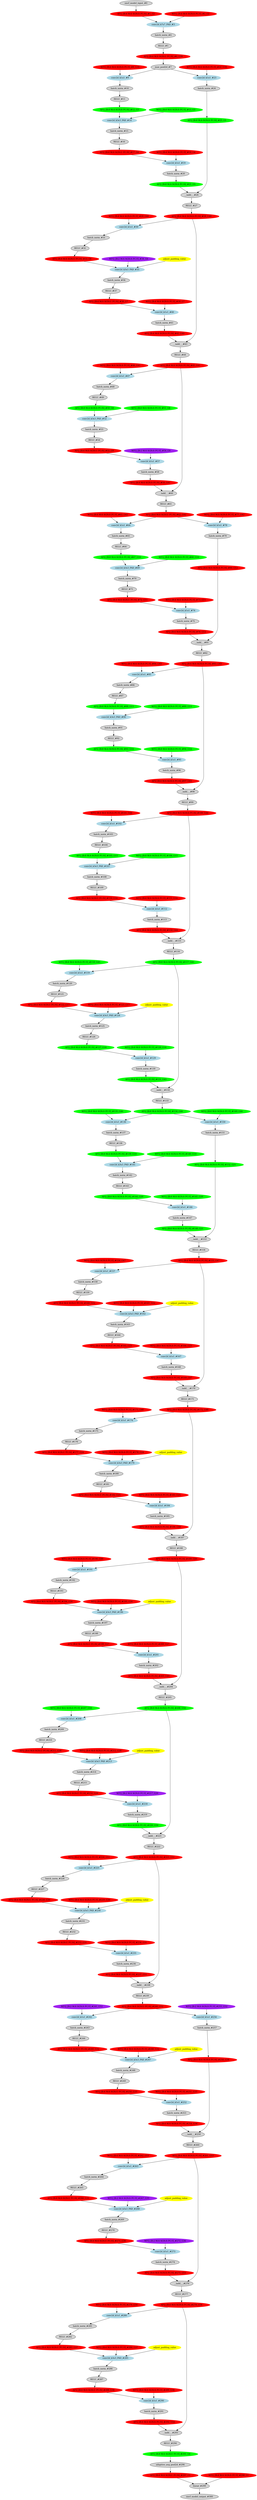 strict digraph  {
"0 /nncf_model_input" [id=0, label="nncf_model_input_#0", scope="", style=filled, type=nncf_model_input];
"1 SymmetricQuantizer/symmetric_quantize" [color=red, id=1, label="AFQ_[B:4 M:S SGN:S PC:N]_#1_G2", scope=SymmetricQuantizer, style=filled, type=symmetric_quantize];
"2 ResNet/NNCFConv2d[conv1]/ModuleDict[pre_ops]/UpdateWeight[0]/SymmetricQuantizer[op]/symmetric_quantize" [color=red, id=2, label="WFQ_[B:4 M:S SGN:S PC:Y]_#2_G2", scope="ResNet/NNCFConv2d[conv1]/ModuleDict[pre_ops]/UpdateWeight[0]/SymmetricQuantizer[op]", style=filled, type=symmetric_quantize];
"3 ResNet/NNCFConv2d[conv1]/conv2d" [color=lightblue, id=3, label="conv2d_k7x7_PAD_#3", scope="ResNet/NNCFConv2d[conv1]", style=filled, type=conv2d];
"4 ResNet/BatchNorm2d[bn1]/batch_norm" [id=4, label="batch_norm_#4", scope="ResNet/BatchNorm2d[bn1]", style=filled, type=batch_norm];
"5 ResNet/ReLU[relu]/RELU" [id=5, label="RELU_#5", scope="ResNet/ReLU[relu]", style=filled, type=RELU];
"6 ResNet/ReLU[relu]/SymmetricQuantizer/symmetric_quantize" [color=red, id=6, label="AFQ_[B:4 M:S SGN:U PC:N]_#6_G39", scope="ResNet/ReLU[relu]/SymmetricQuantizer", style=filled, type=symmetric_quantize];
"7 ResNet/MaxPool2d[maxpool]/max_pool2d" [id=7, label="max_pool2d_#7", scope="ResNet/MaxPool2d[maxpool]", style=filled, type=max_pool2d];
"8 ResNet/Sequential[layer1]/Bottleneck[0]/NNCFConv2d[conv1]/ModuleDict[pre_ops]/UpdateWeight[0]/SymmetricQuantizer[op]/symmetric_quantize" [color=red, id=8, label="WFQ_[B:4 M:S SGN:S PC:Y]_#8_G39", scope="ResNet/Sequential[layer1]/Bottleneck[0]/NNCFConv2d[conv1]/ModuleDict[pre_ops]/UpdateWeight[0]/SymmetricQuantizer[op]", style=filled, type=symmetric_quantize];
"9 ResNet/Sequential[layer1]/Bottleneck[0]/NNCFConv2d[conv1]/conv2d" [color=lightblue, id=9, label="conv2d_k1x1_#9", scope="ResNet/Sequential[layer1]/Bottleneck[0]/NNCFConv2d[conv1]", style=filled, type=conv2d];
"10 ResNet/Sequential[layer1]/Bottleneck[0]/BatchNorm2d[bn1]/batch_norm" [id=10, label="batch_norm_#10", scope="ResNet/Sequential[layer1]/Bottleneck[0]/BatchNorm2d[bn1]", style=filled, type=batch_norm];
"11 ResNet/Sequential[layer1]/Bottleneck[0]/ReLU[relu]/RELU" [id=11, label="RELU_#11", scope="ResNet/Sequential[layer1]/Bottleneck[0]/ReLU[relu]", style=filled, type=RELU];
"12 ResNet/Sequential[layer1]/Bottleneck[0]/ReLU[relu]/AsymmetricQuantizer/asymmetric_quantize" [color=green, id=12, label="AFQ_[B:8 M:A SGN:S PC:N]_#12_G3", scope="ResNet/Sequential[layer1]/Bottleneck[0]/ReLU[relu]/AsymmetricQuantizer", style=filled, type=asymmetric_quantize];
"13 ResNet/Sequential[layer1]/Bottleneck[0]/NNCFConv2d[conv2]/ModuleDict[pre_ops]/UpdateWeight[0]/SymmetricQuantizer[op]/symmetric_quantize" [color=green, id=13, label="WFQ_[B:8 M:S SGN:S PC:Y]_#13_G3", scope="ResNet/Sequential[layer1]/Bottleneck[0]/NNCFConv2d[conv2]/ModuleDict[pre_ops]/UpdateWeight[0]/SymmetricQuantizer[op]", style=filled, type=symmetric_quantize];
"14 ResNet/Sequential[layer1]/Bottleneck[0]/NNCFConv2d[conv2]/conv2d" [color=lightblue, id=14, label="conv2d_k3x3_PAD_#14", scope="ResNet/Sequential[layer1]/Bottleneck[0]/NNCFConv2d[conv2]", style=filled, type=conv2d];
"15 ResNet/Sequential[layer1]/Bottleneck[0]/BatchNorm2d[bn2]/batch_norm" [id=15, label="batch_norm_#15", scope="ResNet/Sequential[layer1]/Bottleneck[0]/BatchNorm2d[bn2]", style=filled, type=batch_norm];
"16 ResNet/Sequential[layer1]/Bottleneck[0]/ReLU[relu]/RELU" [id=16, label="RELU_#16", scope="ResNet/Sequential[layer1]/Bottleneck[0]/ReLU[relu]", style=filled, type=RELU];
"17 ResNet/Sequential[layer1]/Bottleneck[0]/ReLU[relu]/SymmetricQuantizer/symmetric_quantize" [color=red, id=17, label="AFQ_[B:4 M:S SGN:U PC:N]_#17_G4", scope="ResNet/Sequential[layer1]/Bottleneck[0]/ReLU[relu]/SymmetricQuantizer", style=filled, type=symmetric_quantize];
"18 ResNet/Sequential[layer1]/Bottleneck[0]/NNCFConv2d[conv3]/ModuleDict[pre_ops]/UpdateWeight[0]/SymmetricQuantizer[op]/symmetric_quantize" [color=red, id=18, label="WFQ_[B:4 M:S SGN:S PC:Y]_#18_G4", scope="ResNet/Sequential[layer1]/Bottleneck[0]/NNCFConv2d[conv3]/ModuleDict[pre_ops]/UpdateWeight[0]/SymmetricQuantizer[op]", style=filled, type=symmetric_quantize];
"19 ResNet/Sequential[layer1]/Bottleneck[0]/NNCFConv2d[conv3]/conv2d" [color=lightblue, id=19, label="conv2d_k1x1_#19", scope="ResNet/Sequential[layer1]/Bottleneck[0]/NNCFConv2d[conv3]", style=filled, type=conv2d];
"20 ResNet/Sequential[layer1]/Bottleneck[0]/BatchNorm2d[bn3]/batch_norm" [id=20, label="batch_norm_#20", scope="ResNet/Sequential[layer1]/Bottleneck[0]/BatchNorm2d[bn3]", style=filled, type=batch_norm];
"21 ResNet/Sequential[layer1]/Bottleneck[0]/BatchNorm2d[bn3]/AsymmetricQuantizer/asymmetric_quantize" [color=green, id=21, label="AFQ_[B:8 M:A SGN:S PC:N]_#21_G5", scope="ResNet/Sequential[layer1]/Bottleneck[0]/BatchNorm2d[bn3]/AsymmetricQuantizer", style=filled, type=asymmetric_quantize];
"22 ResNet/Sequential[layer1]/Bottleneck[0]/Sequential[downsample]/NNCFConv2d[0]/ModuleDict[pre_ops]/UpdateWeight[0]/SymmetricQuantizer[op]/symmetric_quantize" [color=red, id=22, label="WFQ_[B:4 M:S SGN:S PC:Y]_#22_G39", scope="ResNet/Sequential[layer1]/Bottleneck[0]/Sequential[downsample]/NNCFConv2d[0]/ModuleDict[pre_ops]/UpdateWeight[0]/SymmetricQuantizer[op]", style=filled, type=symmetric_quantize];
"23 ResNet/Sequential[layer1]/Bottleneck[0]/Sequential[downsample]/NNCFConv2d[0]/conv2d" [color=lightblue, id=23, label="conv2d_k1x1_#23", scope="ResNet/Sequential[layer1]/Bottleneck[0]/Sequential[downsample]/NNCFConv2d[0]", style=filled, type=conv2d];
"24 ResNet/Sequential[layer1]/Bottleneck[0]/Sequential[downsample]/BatchNorm2d[1]/batch_norm" [id=24, label="batch_norm_#24", scope="ResNet/Sequential[layer1]/Bottleneck[0]/Sequential[downsample]/BatchNorm2d[1]", style=filled, type=batch_norm];
"25 ResNet/Sequential[layer1]/Bottleneck[0]/Sequential[downsample]/BatchNorm2d[1]/AsymmetricQuantizer/asymmetric_quantize" [color=green, id=25, label="AFQ_[B:8 M:A SGN:S PC:N]_#25_G5", scope="ResNet/Sequential[layer1]/Bottleneck[0]/Sequential[downsample]/BatchNorm2d[1]/AsymmetricQuantizer", style=filled, type=asymmetric_quantize];
"26 ResNet/Sequential[layer1]/Bottleneck[0]/__iadd__" [id=26, label="__iadd___#26", scope="ResNet/Sequential[layer1]/Bottleneck[0]", style=filled, type=__iadd__];
"27 ResNet/Sequential[layer1]/Bottleneck[0]/ReLU[relu]/RELU" [id=27, label="RELU_#27", scope="ResNet/Sequential[layer1]/Bottleneck[0]/ReLU[relu]", style=filled, type=RELU];
"28 ResNet/Sequential[layer1]/Bottleneck[0]/ReLU[relu]/SymmetricQuantizer/symmetric_quantize" [color=red, id=28, label="AFQ_[B:4 M:S SGN:S PC:N]_#28_G40", scope="ResNet/Sequential[layer1]/Bottleneck[0]/ReLU[relu]/SymmetricQuantizer", style=filled, type=symmetric_quantize];
"29 ResNet/Sequential[layer1]/Bottleneck[1]/NNCFConv2d[conv1]/ModuleDict[pre_ops]/UpdateWeight[0]/SymmetricQuantizer[op]/symmetric_quantize" [color=red, id=29, label="WFQ_[B:4 M:S SGN:S PC:Y]_#29_G40", scope="ResNet/Sequential[layer1]/Bottleneck[1]/NNCFConv2d[conv1]/ModuleDict[pre_ops]/UpdateWeight[0]/SymmetricQuantizer[op]", style=filled, type=symmetric_quantize];
"30 ResNet/Sequential[layer1]/Bottleneck[1]/NNCFConv2d[conv1]/conv2d" [color=lightblue, id=30, label="conv2d_k1x1_#30", scope="ResNet/Sequential[layer1]/Bottleneck[1]/NNCFConv2d[conv1]", style=filled, type=conv2d];
"31 ResNet/Sequential[layer1]/Bottleneck[1]/BatchNorm2d[bn1]/batch_norm" [id=31, label="batch_norm_#31", scope="ResNet/Sequential[layer1]/Bottleneck[1]/BatchNorm2d[bn1]", style=filled, type=batch_norm];
"32 ResNet/Sequential[layer1]/Bottleneck[1]/ReLU[relu]/RELU" [id=32, label="RELU_#32", scope="ResNet/Sequential[layer1]/Bottleneck[1]/ReLU[relu]", style=filled, type=RELU];
"33 ResNet/Sequential[layer1]/Bottleneck[1]/ReLU[relu]/SymmetricQuantizer/symmetric_quantize" [color=red, id=33, label="AFQ_[B:4 M:S SGN:U PC:N]_#33_G6", scope="ResNet/Sequential[layer1]/Bottleneck[1]/ReLU[relu]/SymmetricQuantizer", style=filled, type=symmetric_quantize];
"34 ResNet/Sequential[layer1]/Bottleneck[1]/NNCFConv2d[conv2]/ModuleDict[pre_ops]/UpdateWeight[1]/SymmetricQuantizer[op]/symmetric_quantize" [color=purple, id=34, label="WFQ_[B:2 M:S SGN:S PC:Y]_#34_G6", scope="ResNet/Sequential[layer1]/Bottleneck[1]/NNCFConv2d[conv2]/ModuleDict[pre_ops]/UpdateWeight[1]/SymmetricQuantizer[op]", style=filled, type=symmetric_quantize];
"35 ResNet/Sequential[layer1]/Bottleneck[1]/NNCFConv2d[conv2]/conv2d" [color=lightblue, id=35, label="conv2d_k3x3_PAD_#35", scope="ResNet/Sequential[layer1]/Bottleneck[1]/NNCFConv2d[conv2]", style=filled, type=conv2d];
"36 ResNet/Sequential[layer1]/Bottleneck[1]/BatchNorm2d[bn2]/batch_norm" [id=36, label="batch_norm_#36", scope="ResNet/Sequential[layer1]/Bottleneck[1]/BatchNorm2d[bn2]", style=filled, type=batch_norm];
"37 ResNet/Sequential[layer1]/Bottleneck[1]/ReLU[relu]/RELU" [id=37, label="RELU_#37", scope="ResNet/Sequential[layer1]/Bottleneck[1]/ReLU[relu]", style=filled, type=RELU];
"38 ResNet/Sequential[layer1]/Bottleneck[1]/ReLU[relu]/SymmetricQuantizer/symmetric_quantize" [color=red, id=38, label="AFQ_[B:4 M:S SGN:U PC:N]_#38_G7", scope="ResNet/Sequential[layer1]/Bottleneck[1]/ReLU[relu]/SymmetricQuantizer", style=filled, type=symmetric_quantize];
"39 ResNet/Sequential[layer1]/Bottleneck[1]/NNCFConv2d[conv3]/ModuleDict[pre_ops]/UpdateWeight[0]/SymmetricQuantizer[op]/symmetric_quantize" [color=red, id=39, label="WFQ_[B:4 M:S SGN:S PC:Y]_#39_G7", scope="ResNet/Sequential[layer1]/Bottleneck[1]/NNCFConv2d[conv3]/ModuleDict[pre_ops]/UpdateWeight[0]/SymmetricQuantizer[op]", style=filled, type=symmetric_quantize];
"40 ResNet/Sequential[layer1]/Bottleneck[1]/NNCFConv2d[conv3]/conv2d" [color=lightblue, id=40, label="conv2d_k1x1_#40", scope="ResNet/Sequential[layer1]/Bottleneck[1]/NNCFConv2d[conv3]", style=filled, type=conv2d];
"41 ResNet/Sequential[layer1]/Bottleneck[1]/BatchNorm2d[bn3]/batch_norm" [id=41, label="batch_norm_#41", scope="ResNet/Sequential[layer1]/Bottleneck[1]/BatchNorm2d[bn3]", style=filled, type=batch_norm];
"42 ResNet/Sequential[layer1]/Bottleneck[1]/BatchNorm2d[bn3]/SymmetricQuantizer/symmetric_quantize" [color=red, id=42, label="AFQ_[B:4 M:S SGN:S PC:N]_#42_G40", scope="ResNet/Sequential[layer1]/Bottleneck[1]/BatchNorm2d[bn3]/SymmetricQuantizer", style=filled, type=symmetric_quantize];
"43 ResNet/Sequential[layer1]/Bottleneck[1]/__iadd__" [id=43, label="__iadd___#43", scope="ResNet/Sequential[layer1]/Bottleneck[1]", style=filled, type=__iadd__];
"44 ResNet/Sequential[layer1]/Bottleneck[1]/ReLU[relu]/RELU" [id=44, label="RELU_#44", scope="ResNet/Sequential[layer1]/Bottleneck[1]/ReLU[relu]", style=filled, type=RELU];
"45 ResNet/Sequential[layer1]/Bottleneck[1]/ReLU[relu]/SymmetricQuantizer/symmetric_quantize" [color=red, id=45, label="AFQ_[B:4 M:S SGN:S PC:N]_#45_G41", scope="ResNet/Sequential[layer1]/Bottleneck[1]/ReLU[relu]/SymmetricQuantizer", style=filled, type=symmetric_quantize];
"46 ResNet/Sequential[layer1]/Bottleneck[2]/NNCFConv2d[conv1]/ModuleDict[pre_ops]/UpdateWeight[0]/SymmetricQuantizer[op]/symmetric_quantize" [color=red, id=46, label="WFQ_[B:4 M:S SGN:S PC:Y]_#46_G41", scope="ResNet/Sequential[layer1]/Bottleneck[2]/NNCFConv2d[conv1]/ModuleDict[pre_ops]/UpdateWeight[0]/SymmetricQuantizer[op]", style=filled, type=symmetric_quantize];
"47 ResNet/Sequential[layer1]/Bottleneck[2]/NNCFConv2d[conv1]/conv2d" [color=lightblue, id=47, label="conv2d_k1x1_#47", scope="ResNet/Sequential[layer1]/Bottleneck[2]/NNCFConv2d[conv1]", style=filled, type=conv2d];
"48 ResNet/Sequential[layer1]/Bottleneck[2]/BatchNorm2d[bn1]/batch_norm" [id=48, label="batch_norm_#48", scope="ResNet/Sequential[layer1]/Bottleneck[2]/BatchNorm2d[bn1]", style=filled, type=batch_norm];
"49 ResNet/Sequential[layer1]/Bottleneck[2]/ReLU[relu]/RELU" [id=49, label="RELU_#49", scope="ResNet/Sequential[layer1]/Bottleneck[2]/ReLU[relu]", style=filled, type=RELU];
"50 ResNet/Sequential[layer1]/Bottleneck[2]/ReLU[relu]/AsymmetricQuantizer/asymmetric_quantize" [color=green, id=50, label="AFQ_[B:8 M:A SGN:S PC:N]_#50_G8", scope="ResNet/Sequential[layer1]/Bottleneck[2]/ReLU[relu]/AsymmetricQuantizer", style=filled, type=asymmetric_quantize];
"51 ResNet/Sequential[layer1]/Bottleneck[2]/NNCFConv2d[conv2]/ModuleDict[pre_ops]/UpdateWeight[0]/SymmetricQuantizer[op]/symmetric_quantize" [color=green, id=51, label="WFQ_[B:8 M:S SGN:S PC:Y]_#51_G8", scope="ResNet/Sequential[layer1]/Bottleneck[2]/NNCFConv2d[conv2]/ModuleDict[pre_ops]/UpdateWeight[0]/SymmetricQuantizer[op]", style=filled, type=symmetric_quantize];
"52 ResNet/Sequential[layer1]/Bottleneck[2]/NNCFConv2d[conv2]/conv2d" [color=lightblue, id=52, label="conv2d_k3x3_PAD_#52", scope="ResNet/Sequential[layer1]/Bottleneck[2]/NNCFConv2d[conv2]", style=filled, type=conv2d];
"53 ResNet/Sequential[layer1]/Bottleneck[2]/BatchNorm2d[bn2]/batch_norm" [id=53, label="batch_norm_#53", scope="ResNet/Sequential[layer1]/Bottleneck[2]/BatchNorm2d[bn2]", style=filled, type=batch_norm];
"54 ResNet/Sequential[layer1]/Bottleneck[2]/ReLU[relu]/RELU" [id=54, label="RELU_#54", scope="ResNet/Sequential[layer1]/Bottleneck[2]/ReLU[relu]", style=filled, type=RELU];
"55 ResNet/Sequential[layer1]/Bottleneck[2]/ReLU[relu]/SymmetricQuantizer/symmetric_quantize" [color=red, id=55, label="AFQ_[B:4 M:S SGN:U PC:N]_#55_G9", scope="ResNet/Sequential[layer1]/Bottleneck[2]/ReLU[relu]/SymmetricQuantizer", style=filled, type=symmetric_quantize];
"56 ResNet/Sequential[layer1]/Bottleneck[2]/NNCFConv2d[conv3]/ModuleDict[pre_ops]/UpdateWeight[0]/SymmetricQuantizer[op]/symmetric_quantize" [color=purple, id=56, label="WFQ_[B:2 M:S SGN:S PC:Y]_#56_G9", scope="ResNet/Sequential[layer1]/Bottleneck[2]/NNCFConv2d[conv3]/ModuleDict[pre_ops]/UpdateWeight[0]/SymmetricQuantizer[op]", style=filled, type=symmetric_quantize];
"57 ResNet/Sequential[layer1]/Bottleneck[2]/NNCFConv2d[conv3]/conv2d" [color=lightblue, id=57, label="conv2d_k1x1_#57", scope="ResNet/Sequential[layer1]/Bottleneck[2]/NNCFConv2d[conv3]", style=filled, type=conv2d];
"58 ResNet/Sequential[layer1]/Bottleneck[2]/BatchNorm2d[bn3]/batch_norm" [id=58, label="batch_norm_#58", scope="ResNet/Sequential[layer1]/Bottleneck[2]/BatchNorm2d[bn3]", style=filled, type=batch_norm];
"59 ResNet/Sequential[layer1]/Bottleneck[2]/BatchNorm2d[bn3]/SymmetricQuantizer/symmetric_quantize" [color=red, id=59, label="AFQ_[B:4 M:S SGN:S PC:N]_#59_G41", scope="ResNet/Sequential[layer1]/Bottleneck[2]/BatchNorm2d[bn3]/SymmetricQuantizer", style=filled, type=symmetric_quantize];
"60 ResNet/Sequential[layer1]/Bottleneck[2]/__iadd__" [id=60, label="__iadd___#60", scope="ResNet/Sequential[layer1]/Bottleneck[2]", style=filled, type=__iadd__];
"61 ResNet/Sequential[layer1]/Bottleneck[2]/ReLU[relu]/RELU" [id=61, label="RELU_#61", scope="ResNet/Sequential[layer1]/Bottleneck[2]/ReLU[relu]", style=filled, type=RELU];
"62 ResNet/Sequential[layer1]/Bottleneck[2]/ReLU[relu]/SymmetricQuantizer/symmetric_quantize" [color=red, id=62, label="AFQ_[B:4 M:S SGN:U PC:N]_#62_G42", scope="ResNet/Sequential[layer1]/Bottleneck[2]/ReLU[relu]/SymmetricQuantizer", style=filled, type=symmetric_quantize];
"63 ResNet/Sequential[layer2]/Bottleneck[0]/NNCFConv2d[conv1]/ModuleDict[pre_ops]/UpdateWeight[0]/SymmetricQuantizer[op]/symmetric_quantize" [color=red, id=63, label="WFQ_[B:4 M:S SGN:S PC:Y]_#63_G42", scope="ResNet/Sequential[layer2]/Bottleneck[0]/NNCFConv2d[conv1]/ModuleDict[pre_ops]/UpdateWeight[0]/SymmetricQuantizer[op]", style=filled, type=symmetric_quantize];
"64 ResNet/Sequential[layer2]/Bottleneck[0]/NNCFConv2d[conv1]/conv2d" [color=lightblue, id=64, label="conv2d_k1x1_#64", scope="ResNet/Sequential[layer2]/Bottleneck[0]/NNCFConv2d[conv1]", style=filled, type=conv2d];
"65 ResNet/Sequential[layer2]/Bottleneck[0]/BatchNorm2d[bn1]/batch_norm" [id=65, label="batch_norm_#65", scope="ResNet/Sequential[layer2]/Bottleneck[0]/BatchNorm2d[bn1]", style=filled, type=batch_norm];
"66 ResNet/Sequential[layer2]/Bottleneck[0]/ReLU[relu]/RELU" [id=66, label="RELU_#66", scope="ResNet/Sequential[layer2]/Bottleneck[0]/ReLU[relu]", style=filled, type=RELU];
"67 ResNet/Sequential[layer2]/Bottleneck[0]/ReLU[relu]/AsymmetricQuantizer/asymmetric_quantize" [color=green, id=67, label="AFQ_[B:8 M:A SGN:S PC:N]_#67_G10", scope="ResNet/Sequential[layer2]/Bottleneck[0]/ReLU[relu]/AsymmetricQuantizer", style=filled, type=asymmetric_quantize];
"68 ResNet/Sequential[layer2]/Bottleneck[0]/NNCFConv2d[conv2]/ModuleDict[pre_ops]/UpdateWeight[0]/SymmetricQuantizer[op]/symmetric_quantize" [color=green, id=68, label="WFQ_[B:8 M:S SGN:S PC:Y]_#68_G10", scope="ResNet/Sequential[layer2]/Bottleneck[0]/NNCFConv2d[conv2]/ModuleDict[pre_ops]/UpdateWeight[0]/SymmetricQuantizer[op]", style=filled, type=symmetric_quantize];
"69 ResNet/Sequential[layer2]/Bottleneck[0]/NNCFConv2d[conv2]/conv2d" [color=lightblue, id=69, label="conv2d_k3x3_PAD_#69", scope="ResNet/Sequential[layer2]/Bottleneck[0]/NNCFConv2d[conv2]", style=filled, type=conv2d];
"70 ResNet/Sequential[layer2]/Bottleneck[0]/BatchNorm2d[bn2]/batch_norm" [id=70, label="batch_norm_#70", scope="ResNet/Sequential[layer2]/Bottleneck[0]/BatchNorm2d[bn2]", style=filled, type=batch_norm];
"71 ResNet/Sequential[layer2]/Bottleneck[0]/ReLU[relu]/RELU" [id=71, label="RELU_#71", scope="ResNet/Sequential[layer2]/Bottleneck[0]/ReLU[relu]", style=filled, type=RELU];
"72 ResNet/Sequential[layer2]/Bottleneck[0]/ReLU[relu]/SymmetricQuantizer/symmetric_quantize" [color=red, id=72, label="AFQ_[B:4 M:S SGN:U PC:N]_#72_G11", scope="ResNet/Sequential[layer2]/Bottleneck[0]/ReLU[relu]/SymmetricQuantizer", style=filled, type=symmetric_quantize];
"73 ResNet/Sequential[layer2]/Bottleneck[0]/NNCFConv2d[conv3]/ModuleDict[pre_ops]/UpdateWeight[0]/SymmetricQuantizer[op]/symmetric_quantize" [color=red, id=73, label="WFQ_[B:4 M:S SGN:S PC:Y]_#73_G11", scope="ResNet/Sequential[layer2]/Bottleneck[0]/NNCFConv2d[conv3]/ModuleDict[pre_ops]/UpdateWeight[0]/SymmetricQuantizer[op]", style=filled, type=symmetric_quantize];
"74 ResNet/Sequential[layer2]/Bottleneck[0]/NNCFConv2d[conv3]/conv2d" [color=lightblue, id=74, label="conv2d_k1x1_#74", scope="ResNet/Sequential[layer2]/Bottleneck[0]/NNCFConv2d[conv3]", style=filled, type=conv2d];
"75 ResNet/Sequential[layer2]/Bottleneck[0]/BatchNorm2d[bn3]/batch_norm" [id=75, label="batch_norm_#75", scope="ResNet/Sequential[layer2]/Bottleneck[0]/BatchNorm2d[bn3]", style=filled, type=batch_norm];
"76 ResNet/Sequential[layer2]/Bottleneck[0]/BatchNorm2d[bn3]/SymmetricQuantizer/symmetric_quantize" [color=red, id=76, label="AFQ_[B:4 M:S SGN:S PC:N]_#76_G12", scope="ResNet/Sequential[layer2]/Bottleneck[0]/BatchNorm2d[bn3]/SymmetricQuantizer", style=filled, type=symmetric_quantize];
"77 ResNet/Sequential[layer2]/Bottleneck[0]/Sequential[downsample]/NNCFConv2d[0]/ModuleDict[pre_ops]/UpdateWeight[0]/SymmetricQuantizer[op]/symmetric_quantize" [color=red, id=77, label="WFQ_[B:4 M:S SGN:S PC:Y]_#77_G42", scope="ResNet/Sequential[layer2]/Bottleneck[0]/Sequential[downsample]/NNCFConv2d[0]/ModuleDict[pre_ops]/UpdateWeight[0]/SymmetricQuantizer[op]", style=filled, type=symmetric_quantize];
"78 ResNet/Sequential[layer2]/Bottleneck[0]/Sequential[downsample]/NNCFConv2d[0]/conv2d" [color=lightblue, id=78, label="conv2d_k1x1_#78", scope="ResNet/Sequential[layer2]/Bottleneck[0]/Sequential[downsample]/NNCFConv2d[0]", style=filled, type=conv2d];
"79 ResNet/Sequential[layer2]/Bottleneck[0]/Sequential[downsample]/BatchNorm2d[1]/batch_norm" [id=79, label="batch_norm_#79", scope="ResNet/Sequential[layer2]/Bottleneck[0]/Sequential[downsample]/BatchNorm2d[1]", style=filled, type=batch_norm];
"80 ResNet/Sequential[layer2]/Bottleneck[0]/Sequential[downsample]/BatchNorm2d[1]/SymmetricQuantizer/symmetric_quantize" [color=red, id=80, label="AFQ_[B:4 M:S SGN:S PC:N]_#80_G12", scope="ResNet/Sequential[layer2]/Bottleneck[0]/Sequential[downsample]/BatchNorm2d[1]/SymmetricQuantizer", style=filled, type=symmetric_quantize];
"81 ResNet/Sequential[layer2]/Bottleneck[0]/__iadd__" [id=81, label="__iadd___#81", scope="ResNet/Sequential[layer2]/Bottleneck[0]", style=filled, type=__iadd__];
"82 ResNet/Sequential[layer2]/Bottleneck[0]/ReLU[relu]/RELU" [id=82, label="RELU_#82", scope="ResNet/Sequential[layer2]/Bottleneck[0]/ReLU[relu]", style=filled, type=RELU];
"83 ResNet/Sequential[layer2]/Bottleneck[0]/ReLU[relu]/SymmetricQuantizer/symmetric_quantize" [color=red, id=83, label="AFQ_[B:4 M:S SGN:S PC:N]_#83_G43", scope="ResNet/Sequential[layer2]/Bottleneck[0]/ReLU[relu]/SymmetricQuantizer", style=filled, type=symmetric_quantize];
"84 ResNet/Sequential[layer2]/Bottleneck[1]/NNCFConv2d[conv1]/ModuleDict[pre_ops]/UpdateWeight[0]/SymmetricQuantizer[op]/symmetric_quantize" [color=red, id=84, label="WFQ_[B:4 M:S SGN:S PC:Y]_#84_G43", scope="ResNet/Sequential[layer2]/Bottleneck[1]/NNCFConv2d[conv1]/ModuleDict[pre_ops]/UpdateWeight[0]/SymmetricQuantizer[op]", style=filled, type=symmetric_quantize];
"85 ResNet/Sequential[layer2]/Bottleneck[1]/NNCFConv2d[conv1]/conv2d" [color=lightblue, id=85, label="conv2d_k1x1_#85", scope="ResNet/Sequential[layer2]/Bottleneck[1]/NNCFConv2d[conv1]", style=filled, type=conv2d];
"86 ResNet/Sequential[layer2]/Bottleneck[1]/BatchNorm2d[bn1]/batch_norm" [id=86, label="batch_norm_#86", scope="ResNet/Sequential[layer2]/Bottleneck[1]/BatchNorm2d[bn1]", style=filled, type=batch_norm];
"87 ResNet/Sequential[layer2]/Bottleneck[1]/ReLU[relu]/RELU" [id=87, label="RELU_#87", scope="ResNet/Sequential[layer2]/Bottleneck[1]/ReLU[relu]", style=filled, type=RELU];
"88 ResNet/Sequential[layer2]/Bottleneck[1]/ReLU[relu]/AsymmetricQuantizer/asymmetric_quantize" [color=green, id=88, label="AFQ_[B:8 M:A SGN:S PC:N]_#88_G13", scope="ResNet/Sequential[layer2]/Bottleneck[1]/ReLU[relu]/AsymmetricQuantizer", style=filled, type=asymmetric_quantize];
"89 ResNet/Sequential[layer2]/Bottleneck[1]/NNCFConv2d[conv2]/ModuleDict[pre_ops]/UpdateWeight[0]/SymmetricQuantizer[op]/symmetric_quantize" [color=green, id=89, label="WFQ_[B:8 M:S SGN:S PC:Y]_#89_G13", scope="ResNet/Sequential[layer2]/Bottleneck[1]/NNCFConv2d[conv2]/ModuleDict[pre_ops]/UpdateWeight[0]/SymmetricQuantizer[op]", style=filled, type=symmetric_quantize];
"90 ResNet/Sequential[layer2]/Bottleneck[1]/NNCFConv2d[conv2]/conv2d" [color=lightblue, id=90, label="conv2d_k3x3_PAD_#90", scope="ResNet/Sequential[layer2]/Bottleneck[1]/NNCFConv2d[conv2]", style=filled, type=conv2d];
"91 ResNet/Sequential[layer2]/Bottleneck[1]/BatchNorm2d[bn2]/batch_norm" [id=91, label="batch_norm_#91", scope="ResNet/Sequential[layer2]/Bottleneck[1]/BatchNorm2d[bn2]", style=filled, type=batch_norm];
"92 ResNet/Sequential[layer2]/Bottleneck[1]/ReLU[relu]/RELU" [id=92, label="RELU_#92", scope="ResNet/Sequential[layer2]/Bottleneck[1]/ReLU[relu]", style=filled, type=RELU];
"93 ResNet/Sequential[layer2]/Bottleneck[1]/ReLU[relu]/AsymmetricQuantizer/asymmetric_quantize" [color=green, id=93, label="AFQ_[B:8 M:A SGN:S PC:N]_#93_G14", scope="ResNet/Sequential[layer2]/Bottleneck[1]/ReLU[relu]/AsymmetricQuantizer", style=filled, type=asymmetric_quantize];
"94 ResNet/Sequential[layer2]/Bottleneck[1]/NNCFConv2d[conv3]/ModuleDict[pre_ops]/UpdateWeight[0]/SymmetricQuantizer[op]/symmetric_quantize" [color=green, id=94, label="WFQ_[B:8 M:S SGN:S PC:Y]_#94_G14", scope="ResNet/Sequential[layer2]/Bottleneck[1]/NNCFConv2d[conv3]/ModuleDict[pre_ops]/UpdateWeight[0]/SymmetricQuantizer[op]", style=filled, type=symmetric_quantize];
"95 ResNet/Sequential[layer2]/Bottleneck[1]/NNCFConv2d[conv3]/conv2d" [color=lightblue, id=95, label="conv2d_k1x1_#95", scope="ResNet/Sequential[layer2]/Bottleneck[1]/NNCFConv2d[conv3]", style=filled, type=conv2d];
"96 ResNet/Sequential[layer2]/Bottleneck[1]/BatchNorm2d[bn3]/batch_norm" [id=96, label="batch_norm_#96", scope="ResNet/Sequential[layer2]/Bottleneck[1]/BatchNorm2d[bn3]", style=filled, type=batch_norm];
"97 ResNet/Sequential[layer2]/Bottleneck[1]/BatchNorm2d[bn3]/SymmetricQuantizer/symmetric_quantize" [color=red, id=97, label="AFQ_[B:4 M:S SGN:S PC:N]_#97_G43", scope="ResNet/Sequential[layer2]/Bottleneck[1]/BatchNorm2d[bn3]/SymmetricQuantizer", style=filled, type=symmetric_quantize];
"98 ResNet/Sequential[layer2]/Bottleneck[1]/__iadd__" [id=98, label="__iadd___#98", scope="ResNet/Sequential[layer2]/Bottleneck[1]", style=filled, type=__iadd__];
"99 ResNet/Sequential[layer2]/Bottleneck[1]/ReLU[relu]/RELU" [id=99, label="RELU_#99", scope="ResNet/Sequential[layer2]/Bottleneck[1]/ReLU[relu]", style=filled, type=RELU];
"100 ResNet/Sequential[layer2]/Bottleneck[1]/ReLU[relu]/SymmetricQuantizer/symmetric_quantize" [color=red, id=100, label="AFQ_[B:4 M:S SGN:S PC:N]_#100_G44", scope="ResNet/Sequential[layer2]/Bottleneck[1]/ReLU[relu]/SymmetricQuantizer", style=filled, type=symmetric_quantize];
"101 ResNet/Sequential[layer2]/Bottleneck[2]/NNCFConv2d[conv1]/ModuleDict[pre_ops]/UpdateWeight[0]/SymmetricQuantizer[op]/symmetric_quantize" [color=red, id=101, label="WFQ_[B:4 M:S SGN:S PC:Y]_#101_G44", scope="ResNet/Sequential[layer2]/Bottleneck[2]/NNCFConv2d[conv1]/ModuleDict[pre_ops]/UpdateWeight[0]/SymmetricQuantizer[op]", style=filled, type=symmetric_quantize];
"102 ResNet/Sequential[layer2]/Bottleneck[2]/NNCFConv2d[conv1]/conv2d" [color=lightblue, id=102, label="conv2d_k1x1_#102", scope="ResNet/Sequential[layer2]/Bottleneck[2]/NNCFConv2d[conv1]", style=filled, type=conv2d];
"103 ResNet/Sequential[layer2]/Bottleneck[2]/BatchNorm2d[bn1]/batch_norm" [id=103, label="batch_norm_#103", scope="ResNet/Sequential[layer2]/Bottleneck[2]/BatchNorm2d[bn1]", style=filled, type=batch_norm];
"104 ResNet/Sequential[layer2]/Bottleneck[2]/ReLU[relu]/RELU" [id=104, label="RELU_#104", scope="ResNet/Sequential[layer2]/Bottleneck[2]/ReLU[relu]", style=filled, type=RELU];
"105 ResNet/Sequential[layer2]/Bottleneck[2]/ReLU[relu]/AsymmetricQuantizer/asymmetric_quantize" [color=green, id=105, label="AFQ_[B:8 M:A SGN:S PC:N]_#105_G15", scope="ResNet/Sequential[layer2]/Bottleneck[2]/ReLU[relu]/AsymmetricQuantizer", style=filled, type=asymmetric_quantize];
"106 ResNet/Sequential[layer2]/Bottleneck[2]/NNCFConv2d[conv2]/ModuleDict[pre_ops]/UpdateWeight[0]/SymmetricQuantizer[op]/symmetric_quantize" [color=green, id=106, label="WFQ_[B:8 M:S SGN:S PC:Y]_#106_G15", scope="ResNet/Sequential[layer2]/Bottleneck[2]/NNCFConv2d[conv2]/ModuleDict[pre_ops]/UpdateWeight[0]/SymmetricQuantizer[op]", style=filled, type=symmetric_quantize];
"107 ResNet/Sequential[layer2]/Bottleneck[2]/NNCFConv2d[conv2]/conv2d" [color=lightblue, id=107, label="conv2d_k3x3_PAD_#107", scope="ResNet/Sequential[layer2]/Bottleneck[2]/NNCFConv2d[conv2]", style=filled, type=conv2d];
"108 ResNet/Sequential[layer2]/Bottleneck[2]/BatchNorm2d[bn2]/batch_norm" [id=108, label="batch_norm_#108", scope="ResNet/Sequential[layer2]/Bottleneck[2]/BatchNorm2d[bn2]", style=filled, type=batch_norm];
"109 ResNet/Sequential[layer2]/Bottleneck[2]/ReLU[relu]/RELU" [id=109, label="RELU_#109", scope="ResNet/Sequential[layer2]/Bottleneck[2]/ReLU[relu]", style=filled, type=RELU];
"110 ResNet/Sequential[layer2]/Bottleneck[2]/ReLU[relu]/SymmetricQuantizer/symmetric_quantize" [color=red, id=110, label="AFQ_[B:4 M:S SGN:U PC:N]_#110_G16", scope="ResNet/Sequential[layer2]/Bottleneck[2]/ReLU[relu]/SymmetricQuantizer", style=filled, type=symmetric_quantize];
"111 ResNet/Sequential[layer2]/Bottleneck[2]/NNCFConv2d[conv3]/ModuleDict[pre_ops]/UpdateWeight[0]/SymmetricQuantizer[op]/symmetric_quantize" [color=red, id=111, label="WFQ_[B:4 M:S SGN:S PC:Y]_#111_G16", scope="ResNet/Sequential[layer2]/Bottleneck[2]/NNCFConv2d[conv3]/ModuleDict[pre_ops]/UpdateWeight[0]/SymmetricQuantizer[op]", style=filled, type=symmetric_quantize];
"112 ResNet/Sequential[layer2]/Bottleneck[2]/NNCFConv2d[conv3]/conv2d" [color=lightblue, id=112, label="conv2d_k1x1_#112", scope="ResNet/Sequential[layer2]/Bottleneck[2]/NNCFConv2d[conv3]", style=filled, type=conv2d];
"113 ResNet/Sequential[layer2]/Bottleneck[2]/BatchNorm2d[bn3]/batch_norm" [id=113, label="batch_norm_#113", scope="ResNet/Sequential[layer2]/Bottleneck[2]/BatchNorm2d[bn3]", style=filled, type=batch_norm];
"114 ResNet/Sequential[layer2]/Bottleneck[2]/BatchNorm2d[bn3]/SymmetricQuantizer/symmetric_quantize" [color=red, id=114, label="AFQ_[B:4 M:S SGN:S PC:N]_#114_G44", scope="ResNet/Sequential[layer2]/Bottleneck[2]/BatchNorm2d[bn3]/SymmetricQuantizer", style=filled, type=symmetric_quantize];
"115 ResNet/Sequential[layer2]/Bottleneck[2]/__iadd__" [id=115, label="__iadd___#115", scope="ResNet/Sequential[layer2]/Bottleneck[2]", style=filled, type=__iadd__];
"116 ResNet/Sequential[layer2]/Bottleneck[2]/ReLU[relu]/RELU" [id=116, label="RELU_#116", scope="ResNet/Sequential[layer2]/Bottleneck[2]/ReLU[relu]", style=filled, type=RELU];
"117 ResNet/Sequential[layer2]/Bottleneck[2]/ReLU[relu]/AsymmetricQuantizer/asymmetric_quantize" [color=green, id=117, label="AFQ_[B:8 M:A SGN:S PC:N]_#117_G45", scope="ResNet/Sequential[layer2]/Bottleneck[2]/ReLU[relu]/AsymmetricQuantizer", style=filled, type=asymmetric_quantize];
"118 ResNet/Sequential[layer2]/Bottleneck[3]/NNCFConv2d[conv1]/ModuleDict[pre_ops]/UpdateWeight[0]/SymmetricQuantizer[op]/symmetric_quantize" [color=green, id=118, label="WFQ_[B:8 M:S SGN:S PC:Y]_#118_G45", scope="ResNet/Sequential[layer2]/Bottleneck[3]/NNCFConv2d[conv1]/ModuleDict[pre_ops]/UpdateWeight[0]/SymmetricQuantizer[op]", style=filled, type=symmetric_quantize];
"119 ResNet/Sequential[layer2]/Bottleneck[3]/NNCFConv2d[conv1]/conv2d" [color=lightblue, id=119, label="conv2d_k1x1_#119", scope="ResNet/Sequential[layer2]/Bottleneck[3]/NNCFConv2d[conv1]", style=filled, type=conv2d];
"120 ResNet/Sequential[layer2]/Bottleneck[3]/BatchNorm2d[bn1]/batch_norm" [id=120, label="batch_norm_#120", scope="ResNet/Sequential[layer2]/Bottleneck[3]/BatchNorm2d[bn1]", style=filled, type=batch_norm];
"121 ResNet/Sequential[layer2]/Bottleneck[3]/ReLU[relu]/RELU" [id=121, label="RELU_#121", scope="ResNet/Sequential[layer2]/Bottleneck[3]/ReLU[relu]", style=filled, type=RELU];
"122 ResNet/Sequential[layer2]/Bottleneck[3]/ReLU[relu]/SymmetricQuantizer/symmetric_quantize" [color=red, id=122, label="AFQ_[B:4 M:S SGN:U PC:N]_#122_G17", scope="ResNet/Sequential[layer2]/Bottleneck[3]/ReLU[relu]/SymmetricQuantizer", style=filled, type=symmetric_quantize];
"123 ResNet/Sequential[layer2]/Bottleneck[3]/NNCFConv2d[conv2]/ModuleDict[pre_ops]/UpdateWeight[1]/SymmetricQuantizer[op]/symmetric_quantize" [color=red, id=123, label="WFQ_[B:4 M:S SGN:S PC:Y]_#123_G17", scope="ResNet/Sequential[layer2]/Bottleneck[3]/NNCFConv2d[conv2]/ModuleDict[pre_ops]/UpdateWeight[1]/SymmetricQuantizer[op]", style=filled, type=symmetric_quantize];
"124 ResNet/Sequential[layer2]/Bottleneck[3]/NNCFConv2d[conv2]/conv2d" [color=lightblue, id=124, label="conv2d_k3x3_PAD_#124", scope="ResNet/Sequential[layer2]/Bottleneck[3]/NNCFConv2d[conv2]", style=filled, type=conv2d];
"125 ResNet/Sequential[layer2]/Bottleneck[3]/BatchNorm2d[bn2]/batch_norm" [id=125, label="batch_norm_#125", scope="ResNet/Sequential[layer2]/Bottleneck[3]/BatchNorm2d[bn2]", style=filled, type=batch_norm];
"126 ResNet/Sequential[layer2]/Bottleneck[3]/ReLU[relu]/RELU" [id=126, label="RELU_#126", scope="ResNet/Sequential[layer2]/Bottleneck[3]/ReLU[relu]", style=filled, type=RELU];
"127 ResNet/Sequential[layer2]/Bottleneck[3]/ReLU[relu]/AsymmetricQuantizer/asymmetric_quantize" [color=green, id=127, label="AFQ_[B:8 M:A SGN:S PC:N]_#127_G18", scope="ResNet/Sequential[layer2]/Bottleneck[3]/ReLU[relu]/AsymmetricQuantizer", style=filled, type=asymmetric_quantize];
"128 ResNet/Sequential[layer2]/Bottleneck[3]/NNCFConv2d[conv3]/ModuleDict[pre_ops]/UpdateWeight[0]/SymmetricQuantizer[op]/symmetric_quantize" [color=green, id=128, label="WFQ_[B:8 M:S SGN:S PC:Y]_#128_G18", scope="ResNet/Sequential[layer2]/Bottleneck[3]/NNCFConv2d[conv3]/ModuleDict[pre_ops]/UpdateWeight[0]/SymmetricQuantizer[op]", style=filled, type=symmetric_quantize];
"129 ResNet/Sequential[layer2]/Bottleneck[3]/NNCFConv2d[conv3]/conv2d" [color=lightblue, id=129, label="conv2d_k1x1_#129", scope="ResNet/Sequential[layer2]/Bottleneck[3]/NNCFConv2d[conv3]", style=filled, type=conv2d];
"130 ResNet/Sequential[layer2]/Bottleneck[3]/BatchNorm2d[bn3]/batch_norm" [id=130, label="batch_norm_#130", scope="ResNet/Sequential[layer2]/Bottleneck[3]/BatchNorm2d[bn3]", style=filled, type=batch_norm];
"131 ResNet/Sequential[layer2]/Bottleneck[3]/BatchNorm2d[bn3]/AsymmetricQuantizer/asymmetric_quantize" [color=green, id=131, label="AFQ_[B:8 M:A SGN:S PC:N]_#131_G45", scope="ResNet/Sequential[layer2]/Bottleneck[3]/BatchNorm2d[bn3]/AsymmetricQuantizer", style=filled, type=asymmetric_quantize];
"132 ResNet/Sequential[layer2]/Bottleneck[3]/__iadd__" [id=132, label="__iadd___#132", scope="ResNet/Sequential[layer2]/Bottleneck[3]", style=filled, type=__iadd__];
"133 ResNet/Sequential[layer2]/Bottleneck[3]/ReLU[relu]/RELU" [id=133, label="RELU_#133", scope="ResNet/Sequential[layer2]/Bottleneck[3]/ReLU[relu]", style=filled, type=RELU];
"134 ResNet/Sequential[layer2]/Bottleneck[3]/ReLU[relu]/AsymmetricQuantizer/asymmetric_quantize" [color=green, id=134, label="AFQ_[B:8 M:A SGN:S PC:N]_#134_G46", scope="ResNet/Sequential[layer2]/Bottleneck[3]/ReLU[relu]/AsymmetricQuantizer", style=filled, type=asymmetric_quantize];
"135 ResNet/Sequential[layer3]/Bottleneck[0]/NNCFConv2d[conv1]/ModuleDict[pre_ops]/UpdateWeight[0]/SymmetricQuantizer[op]/symmetric_quantize" [color=green, id=135, label="WFQ_[B:8 M:S SGN:S PC:Y]_#135_G46", scope="ResNet/Sequential[layer3]/Bottleneck[0]/NNCFConv2d[conv1]/ModuleDict[pre_ops]/UpdateWeight[0]/SymmetricQuantizer[op]", style=filled, type=symmetric_quantize];
"136 ResNet/Sequential[layer3]/Bottleneck[0]/NNCFConv2d[conv1]/conv2d" [color=lightblue, id=136, label="conv2d_k1x1_#136", scope="ResNet/Sequential[layer3]/Bottleneck[0]/NNCFConv2d[conv1]", style=filled, type=conv2d];
"137 ResNet/Sequential[layer3]/Bottleneck[0]/BatchNorm2d[bn1]/batch_norm" [id=137, label="batch_norm_#137", scope="ResNet/Sequential[layer3]/Bottleneck[0]/BatchNorm2d[bn1]", style=filled, type=batch_norm];
"138 ResNet/Sequential[layer3]/Bottleneck[0]/ReLU[relu]/RELU" [id=138, label="RELU_#138", scope="ResNet/Sequential[layer3]/Bottleneck[0]/ReLU[relu]", style=filled, type=RELU];
"139 ResNet/Sequential[layer3]/Bottleneck[0]/ReLU[relu]/AsymmetricQuantizer/asymmetric_quantize" [color=green, id=139, label="AFQ_[B:8 M:A SGN:S PC:N]_#139_G19", scope="ResNet/Sequential[layer3]/Bottleneck[0]/ReLU[relu]/AsymmetricQuantizer", style=filled, type=asymmetric_quantize];
"140 ResNet/Sequential[layer3]/Bottleneck[0]/NNCFConv2d[conv2]/ModuleDict[pre_ops]/UpdateWeight[0]/SymmetricQuantizer[op]/symmetric_quantize" [color=green, id=140, label="WFQ_[B:8 M:S SGN:S PC:Y]_#140_G19", scope="ResNet/Sequential[layer3]/Bottleneck[0]/NNCFConv2d[conv2]/ModuleDict[pre_ops]/UpdateWeight[0]/SymmetricQuantizer[op]", style=filled, type=symmetric_quantize];
"141 ResNet/Sequential[layer3]/Bottleneck[0]/NNCFConv2d[conv2]/conv2d" [color=lightblue, id=141, label="conv2d_k3x3_PAD_#141", scope="ResNet/Sequential[layer3]/Bottleneck[0]/NNCFConv2d[conv2]", style=filled, type=conv2d];
"142 ResNet/Sequential[layer3]/Bottleneck[0]/BatchNorm2d[bn2]/batch_norm" [id=142, label="batch_norm_#142", scope="ResNet/Sequential[layer3]/Bottleneck[0]/BatchNorm2d[bn2]", style=filled, type=batch_norm];
"143 ResNet/Sequential[layer3]/Bottleneck[0]/ReLU[relu]/RELU" [id=143, label="RELU_#143", scope="ResNet/Sequential[layer3]/Bottleneck[0]/ReLU[relu]", style=filled, type=RELU];
"144 ResNet/Sequential[layer3]/Bottleneck[0]/ReLU[relu]/AsymmetricQuantizer/asymmetric_quantize" [color=green, id=144, label="AFQ_[B:8 M:A SGN:S PC:N]_#144_G20", scope="ResNet/Sequential[layer3]/Bottleneck[0]/ReLU[relu]/AsymmetricQuantizer", style=filled, type=asymmetric_quantize];
"145 ResNet/Sequential[layer3]/Bottleneck[0]/NNCFConv2d[conv3]/ModuleDict[pre_ops]/UpdateWeight[0]/SymmetricQuantizer[op]/symmetric_quantize" [color=green, id=145, label="WFQ_[B:8 M:S SGN:S PC:Y]_#145_G20", scope="ResNet/Sequential[layer3]/Bottleneck[0]/NNCFConv2d[conv3]/ModuleDict[pre_ops]/UpdateWeight[0]/SymmetricQuantizer[op]", style=filled, type=symmetric_quantize];
"146 ResNet/Sequential[layer3]/Bottleneck[0]/NNCFConv2d[conv3]/conv2d" [color=lightblue, id=146, label="conv2d_k1x1_#146", scope="ResNet/Sequential[layer3]/Bottleneck[0]/NNCFConv2d[conv3]", style=filled, type=conv2d];
"147 ResNet/Sequential[layer3]/Bottleneck[0]/BatchNorm2d[bn3]/batch_norm" [id=147, label="batch_norm_#147", scope="ResNet/Sequential[layer3]/Bottleneck[0]/BatchNorm2d[bn3]", style=filled, type=batch_norm];
"148 ResNet/Sequential[layer3]/Bottleneck[0]/BatchNorm2d[bn3]/AsymmetricQuantizer/asymmetric_quantize" [color=green, id=148, label="AFQ_[B:8 M:A SGN:S PC:N]_#148_G21", scope="ResNet/Sequential[layer3]/Bottleneck[0]/BatchNorm2d[bn3]/AsymmetricQuantizer", style=filled, type=asymmetric_quantize];
"149 ResNet/Sequential[layer3]/Bottleneck[0]/Sequential[downsample]/NNCFConv2d[0]/ModuleDict[pre_ops]/UpdateWeight[0]/SymmetricQuantizer[op]/symmetric_quantize" [color=green, id=149, label="WFQ_[B:8 M:S SGN:S PC:Y]_#149_G46", scope="ResNet/Sequential[layer3]/Bottleneck[0]/Sequential[downsample]/NNCFConv2d[0]/ModuleDict[pre_ops]/UpdateWeight[0]/SymmetricQuantizer[op]", style=filled, type=symmetric_quantize];
"150 ResNet/Sequential[layer3]/Bottleneck[0]/Sequential[downsample]/NNCFConv2d[0]/conv2d" [color=lightblue, id=150, label="conv2d_k1x1_#150", scope="ResNet/Sequential[layer3]/Bottleneck[0]/Sequential[downsample]/NNCFConv2d[0]", style=filled, type=conv2d];
"151 ResNet/Sequential[layer3]/Bottleneck[0]/Sequential[downsample]/BatchNorm2d[1]/batch_norm" [id=151, label="batch_norm_#151", scope="ResNet/Sequential[layer3]/Bottleneck[0]/Sequential[downsample]/BatchNorm2d[1]", style=filled, type=batch_norm];
"152 ResNet/Sequential[layer3]/Bottleneck[0]/Sequential[downsample]/BatchNorm2d[1]/AsymmetricQuantizer/asymmetric_quantize" [color=green, id=152, label="AFQ_[B:8 M:A SGN:S PC:N]_#152_G21", scope="ResNet/Sequential[layer3]/Bottleneck[0]/Sequential[downsample]/BatchNorm2d[1]/AsymmetricQuantizer", style=filled, type=asymmetric_quantize];
"153 ResNet/Sequential[layer3]/Bottleneck[0]/__iadd__" [id=153, label="__iadd___#153", scope="ResNet/Sequential[layer3]/Bottleneck[0]", style=filled, type=__iadd__];
"154 ResNet/Sequential[layer3]/Bottleneck[0]/ReLU[relu]/RELU" [id=154, label="RELU_#154", scope="ResNet/Sequential[layer3]/Bottleneck[0]/ReLU[relu]", style=filled, type=RELU];
"155 ResNet/Sequential[layer3]/Bottleneck[0]/ReLU[relu]/SymmetricQuantizer/symmetric_quantize" [color=red, id=155, label="AFQ_[B:4 M:S SGN:S PC:N]_#155_G47", scope="ResNet/Sequential[layer3]/Bottleneck[0]/ReLU[relu]/SymmetricQuantizer", style=filled, type=symmetric_quantize];
"156 ResNet/Sequential[layer3]/Bottleneck[1]/NNCFConv2d[conv1]/ModuleDict[pre_ops]/UpdateWeight[0]/SymmetricQuantizer[op]/symmetric_quantize" [color=red, id=156, label="WFQ_[B:4 M:S SGN:S PC:Y]_#156_G47", scope="ResNet/Sequential[layer3]/Bottleneck[1]/NNCFConv2d[conv1]/ModuleDict[pre_ops]/UpdateWeight[0]/SymmetricQuantizer[op]", style=filled, type=symmetric_quantize];
"157 ResNet/Sequential[layer3]/Bottleneck[1]/NNCFConv2d[conv1]/conv2d" [color=lightblue, id=157, label="conv2d_k1x1_#157", scope="ResNet/Sequential[layer3]/Bottleneck[1]/NNCFConv2d[conv1]", style=filled, type=conv2d];
"158 ResNet/Sequential[layer3]/Bottleneck[1]/BatchNorm2d[bn1]/batch_norm" [id=158, label="batch_norm_#158", scope="ResNet/Sequential[layer3]/Bottleneck[1]/BatchNorm2d[bn1]", style=filled, type=batch_norm];
"159 ResNet/Sequential[layer3]/Bottleneck[1]/ReLU[relu]/RELU" [id=159, label="RELU_#159", scope="ResNet/Sequential[layer3]/Bottleneck[1]/ReLU[relu]", style=filled, type=RELU];
"160 ResNet/Sequential[layer3]/Bottleneck[1]/ReLU[relu]/SymmetricQuantizer/symmetric_quantize" [color=red, id=160, label="AFQ_[B:4 M:S SGN:U PC:N]_#160_G22", scope="ResNet/Sequential[layer3]/Bottleneck[1]/ReLU[relu]/SymmetricQuantizer", style=filled, type=symmetric_quantize];
"161 ResNet/Sequential[layer3]/Bottleneck[1]/NNCFConv2d[conv2]/ModuleDict[pre_ops]/UpdateWeight[1]/SymmetricQuantizer[op]/symmetric_quantize" [color=red, id=161, label="WFQ_[B:4 M:S SGN:S PC:Y]_#161_G22", scope="ResNet/Sequential[layer3]/Bottleneck[1]/NNCFConv2d[conv2]/ModuleDict[pre_ops]/UpdateWeight[1]/SymmetricQuantizer[op]", style=filled, type=symmetric_quantize];
"162 ResNet/Sequential[layer3]/Bottleneck[1]/NNCFConv2d[conv2]/conv2d" [color=lightblue, id=162, label="conv2d_k3x3_PAD_#162", scope="ResNet/Sequential[layer3]/Bottleneck[1]/NNCFConv2d[conv2]", style=filled, type=conv2d];
"163 ResNet/Sequential[layer3]/Bottleneck[1]/BatchNorm2d[bn2]/batch_norm" [id=163, label="batch_norm_#163", scope="ResNet/Sequential[layer3]/Bottleneck[1]/BatchNorm2d[bn2]", style=filled, type=batch_norm];
"164 ResNet/Sequential[layer3]/Bottleneck[1]/ReLU[relu]/RELU" [id=164, label="RELU_#164", scope="ResNet/Sequential[layer3]/Bottleneck[1]/ReLU[relu]", style=filled, type=RELU];
"165 ResNet/Sequential[layer3]/Bottleneck[1]/ReLU[relu]/SymmetricQuantizer/symmetric_quantize" [color=red, id=165, label="AFQ_[B:4 M:S SGN:U PC:N]_#165_G23", scope="ResNet/Sequential[layer3]/Bottleneck[1]/ReLU[relu]/SymmetricQuantizer", style=filled, type=symmetric_quantize];
"166 ResNet/Sequential[layer3]/Bottleneck[1]/NNCFConv2d[conv3]/ModuleDict[pre_ops]/UpdateWeight[0]/SymmetricQuantizer[op]/symmetric_quantize" [color=red, id=166, label="WFQ_[B:4 M:S SGN:S PC:Y]_#166_G23", scope="ResNet/Sequential[layer3]/Bottleneck[1]/NNCFConv2d[conv3]/ModuleDict[pre_ops]/UpdateWeight[0]/SymmetricQuantizer[op]", style=filled, type=symmetric_quantize];
"167 ResNet/Sequential[layer3]/Bottleneck[1]/NNCFConv2d[conv3]/conv2d" [color=lightblue, id=167, label="conv2d_k1x1_#167", scope="ResNet/Sequential[layer3]/Bottleneck[1]/NNCFConv2d[conv3]", style=filled, type=conv2d];
"168 ResNet/Sequential[layer3]/Bottleneck[1]/BatchNorm2d[bn3]/batch_norm" [id=168, label="batch_norm_#168", scope="ResNet/Sequential[layer3]/Bottleneck[1]/BatchNorm2d[bn3]", style=filled, type=batch_norm];
"169 ResNet/Sequential[layer3]/Bottleneck[1]/BatchNorm2d[bn3]/SymmetricQuantizer/symmetric_quantize" [color=red, id=169, label="AFQ_[B:4 M:S SGN:S PC:N]_#169_G47", scope="ResNet/Sequential[layer3]/Bottleneck[1]/BatchNorm2d[bn3]/SymmetricQuantizer", style=filled, type=symmetric_quantize];
"170 ResNet/Sequential[layer3]/Bottleneck[1]/__iadd__" [id=170, label="__iadd___#170", scope="ResNet/Sequential[layer3]/Bottleneck[1]", style=filled, type=__iadd__];
"171 ResNet/Sequential[layer3]/Bottleneck[1]/ReLU[relu]/RELU" [id=171, label="RELU_#171", scope="ResNet/Sequential[layer3]/Bottleneck[1]/ReLU[relu]", style=filled, type=RELU];
"172 ResNet/Sequential[layer3]/Bottleneck[1]/ReLU[relu]/SymmetricQuantizer/symmetric_quantize" [color=red, id=172, label="AFQ_[B:4 M:S SGN:S PC:N]_#172_G48", scope="ResNet/Sequential[layer3]/Bottleneck[1]/ReLU[relu]/SymmetricQuantizer", style=filled, type=symmetric_quantize];
"173 ResNet/Sequential[layer3]/Bottleneck[2]/NNCFConv2d[conv1]/ModuleDict[pre_ops]/UpdateWeight[0]/SymmetricQuantizer[op]/symmetric_quantize" [color=red, id=173, label="WFQ_[B:4 M:S SGN:S PC:Y]_#173_G48", scope="ResNet/Sequential[layer3]/Bottleneck[2]/NNCFConv2d[conv1]/ModuleDict[pre_ops]/UpdateWeight[0]/SymmetricQuantizer[op]", style=filled, type=symmetric_quantize];
"174 ResNet/Sequential[layer3]/Bottleneck[2]/NNCFConv2d[conv1]/conv2d" [color=lightblue, id=174, label="conv2d_k1x1_#174", scope="ResNet/Sequential[layer3]/Bottleneck[2]/NNCFConv2d[conv1]", style=filled, type=conv2d];
"175 ResNet/Sequential[layer3]/Bottleneck[2]/BatchNorm2d[bn1]/batch_norm" [id=175, label="batch_norm_#175", scope="ResNet/Sequential[layer3]/Bottleneck[2]/BatchNorm2d[bn1]", style=filled, type=batch_norm];
"176 ResNet/Sequential[layer3]/Bottleneck[2]/ReLU[relu]/RELU" [id=176, label="RELU_#176", scope="ResNet/Sequential[layer3]/Bottleneck[2]/ReLU[relu]", style=filled, type=RELU];
"177 ResNet/Sequential[layer3]/Bottleneck[2]/ReLU[relu]/SymmetricQuantizer/symmetric_quantize" [color=red, id=177, label="AFQ_[B:4 M:S SGN:U PC:N]_#177_G24", scope="ResNet/Sequential[layer3]/Bottleneck[2]/ReLU[relu]/SymmetricQuantizer", style=filled, type=symmetric_quantize];
"178 ResNet/Sequential[layer3]/Bottleneck[2]/NNCFConv2d[conv2]/ModuleDict[pre_ops]/UpdateWeight[1]/SymmetricQuantizer[op]/symmetric_quantize" [color=red, id=178, label="WFQ_[B:4 M:S SGN:S PC:Y]_#178_G24", scope="ResNet/Sequential[layer3]/Bottleneck[2]/NNCFConv2d[conv2]/ModuleDict[pre_ops]/UpdateWeight[1]/SymmetricQuantizer[op]", style=filled, type=symmetric_quantize];
"179 ResNet/Sequential[layer3]/Bottleneck[2]/NNCFConv2d[conv2]/conv2d" [color=lightblue, id=179, label="conv2d_k3x3_PAD_#179", scope="ResNet/Sequential[layer3]/Bottleneck[2]/NNCFConv2d[conv2]", style=filled, type=conv2d];
"180 ResNet/Sequential[layer3]/Bottleneck[2]/BatchNorm2d[bn2]/batch_norm" [id=180, label="batch_norm_#180", scope="ResNet/Sequential[layer3]/Bottleneck[2]/BatchNorm2d[bn2]", style=filled, type=batch_norm];
"181 ResNet/Sequential[layer3]/Bottleneck[2]/ReLU[relu]/RELU" [id=181, label="RELU_#181", scope="ResNet/Sequential[layer3]/Bottleneck[2]/ReLU[relu]", style=filled, type=RELU];
"182 ResNet/Sequential[layer3]/Bottleneck[2]/ReLU[relu]/SymmetricQuantizer/symmetric_quantize" [color=red, id=182, label="AFQ_[B:4 M:S SGN:U PC:N]_#182_G25", scope="ResNet/Sequential[layer3]/Bottleneck[2]/ReLU[relu]/SymmetricQuantizer", style=filled, type=symmetric_quantize];
"183 ResNet/Sequential[layer3]/Bottleneck[2]/NNCFConv2d[conv3]/ModuleDict[pre_ops]/UpdateWeight[0]/SymmetricQuantizer[op]/symmetric_quantize" [color=red, id=183, label="WFQ_[B:4 M:S SGN:S PC:Y]_#183_G25", scope="ResNet/Sequential[layer3]/Bottleneck[2]/NNCFConv2d[conv3]/ModuleDict[pre_ops]/UpdateWeight[0]/SymmetricQuantizer[op]", style=filled, type=symmetric_quantize];
"184 ResNet/Sequential[layer3]/Bottleneck[2]/NNCFConv2d[conv3]/conv2d" [color=lightblue, id=184, label="conv2d_k1x1_#184", scope="ResNet/Sequential[layer3]/Bottleneck[2]/NNCFConv2d[conv3]", style=filled, type=conv2d];
"185 ResNet/Sequential[layer3]/Bottleneck[2]/BatchNorm2d[bn3]/batch_norm" [id=185, label="batch_norm_#185", scope="ResNet/Sequential[layer3]/Bottleneck[2]/BatchNorm2d[bn3]", style=filled, type=batch_norm];
"186 ResNet/Sequential[layer3]/Bottleneck[2]/BatchNorm2d[bn3]/SymmetricQuantizer/symmetric_quantize" [color=red, id=186, label="AFQ_[B:4 M:S SGN:S PC:N]_#186_G48", scope="ResNet/Sequential[layer3]/Bottleneck[2]/BatchNorm2d[bn3]/SymmetricQuantizer", style=filled, type=symmetric_quantize];
"187 ResNet/Sequential[layer3]/Bottleneck[2]/__iadd__" [id=187, label="__iadd___#187", scope="ResNet/Sequential[layer3]/Bottleneck[2]", style=filled, type=__iadd__];
"188 ResNet/Sequential[layer3]/Bottleneck[2]/ReLU[relu]/RELU" [id=188, label="RELU_#188", scope="ResNet/Sequential[layer3]/Bottleneck[2]/ReLU[relu]", style=filled, type=RELU];
"189 ResNet/Sequential[layer3]/Bottleneck[2]/ReLU[relu]/SymmetricQuantizer/symmetric_quantize" [color=red, id=189, label="AFQ_[B:4 M:S SGN:S PC:N]_#189_G49", scope="ResNet/Sequential[layer3]/Bottleneck[2]/ReLU[relu]/SymmetricQuantizer", style=filled, type=symmetric_quantize];
"190 ResNet/Sequential[layer3]/Bottleneck[3]/NNCFConv2d[conv1]/ModuleDict[pre_ops]/UpdateWeight[0]/SymmetricQuantizer[op]/symmetric_quantize" [color=red, id=190, label="WFQ_[B:4 M:S SGN:S PC:Y]_#190_G49", scope="ResNet/Sequential[layer3]/Bottleneck[3]/NNCFConv2d[conv1]/ModuleDict[pre_ops]/UpdateWeight[0]/SymmetricQuantizer[op]", style=filled, type=symmetric_quantize];
"191 ResNet/Sequential[layer3]/Bottleneck[3]/NNCFConv2d[conv1]/conv2d" [color=lightblue, id=191, label="conv2d_k1x1_#191", scope="ResNet/Sequential[layer3]/Bottleneck[3]/NNCFConv2d[conv1]", style=filled, type=conv2d];
"192 ResNet/Sequential[layer3]/Bottleneck[3]/BatchNorm2d[bn1]/batch_norm" [id=192, label="batch_norm_#192", scope="ResNet/Sequential[layer3]/Bottleneck[3]/BatchNorm2d[bn1]", style=filled, type=batch_norm];
"193 ResNet/Sequential[layer3]/Bottleneck[3]/ReLU[relu]/RELU" [id=193, label="RELU_#193", scope="ResNet/Sequential[layer3]/Bottleneck[3]/ReLU[relu]", style=filled, type=RELU];
"194 ResNet/Sequential[layer3]/Bottleneck[3]/ReLU[relu]/SymmetricQuantizer/symmetric_quantize" [color=red, id=194, label="AFQ_[B:4 M:S SGN:U PC:N]_#194_G26", scope="ResNet/Sequential[layer3]/Bottleneck[3]/ReLU[relu]/SymmetricQuantizer", style=filled, type=symmetric_quantize];
"195 ResNet/Sequential[layer3]/Bottleneck[3]/NNCFConv2d[conv2]/ModuleDict[pre_ops]/UpdateWeight[1]/SymmetricQuantizer[op]/symmetric_quantize" [color=red, id=195, label="WFQ_[B:4 M:S SGN:S PC:Y]_#195_G26", scope="ResNet/Sequential[layer3]/Bottleneck[3]/NNCFConv2d[conv2]/ModuleDict[pre_ops]/UpdateWeight[1]/SymmetricQuantizer[op]", style=filled, type=symmetric_quantize];
"196 ResNet/Sequential[layer3]/Bottleneck[3]/NNCFConv2d[conv2]/conv2d" [color=lightblue, id=196, label="conv2d_k3x3_PAD_#196", scope="ResNet/Sequential[layer3]/Bottleneck[3]/NNCFConv2d[conv2]", style=filled, type=conv2d];
"197 ResNet/Sequential[layer3]/Bottleneck[3]/BatchNorm2d[bn2]/batch_norm" [id=197, label="batch_norm_#197", scope="ResNet/Sequential[layer3]/Bottleneck[3]/BatchNorm2d[bn2]", style=filled, type=batch_norm];
"198 ResNet/Sequential[layer3]/Bottleneck[3]/ReLU[relu]/RELU" [id=198, label="RELU_#198", scope="ResNet/Sequential[layer3]/Bottleneck[3]/ReLU[relu]", style=filled, type=RELU];
"199 ResNet/Sequential[layer3]/Bottleneck[3]/ReLU[relu]/SymmetricQuantizer/symmetric_quantize" [color=red, id=199, label="AFQ_[B:4 M:S SGN:U PC:N]_#199_G27", scope="ResNet/Sequential[layer3]/Bottleneck[3]/ReLU[relu]/SymmetricQuantizer", style=filled, type=symmetric_quantize];
"200 ResNet/Sequential[layer3]/Bottleneck[3]/NNCFConv2d[conv3]/ModuleDict[pre_ops]/UpdateWeight[0]/SymmetricQuantizer[op]/symmetric_quantize" [color=red, id=200, label="WFQ_[B:4 M:S SGN:S PC:Y]_#200_G27", scope="ResNet/Sequential[layer3]/Bottleneck[3]/NNCFConv2d[conv3]/ModuleDict[pre_ops]/UpdateWeight[0]/SymmetricQuantizer[op]", style=filled, type=symmetric_quantize];
"201 ResNet/Sequential[layer3]/Bottleneck[3]/NNCFConv2d[conv3]/conv2d" [color=lightblue, id=201, label="conv2d_k1x1_#201", scope="ResNet/Sequential[layer3]/Bottleneck[3]/NNCFConv2d[conv3]", style=filled, type=conv2d];
"202 ResNet/Sequential[layer3]/Bottleneck[3]/BatchNorm2d[bn3]/batch_norm" [id=202, label="batch_norm_#202", scope="ResNet/Sequential[layer3]/Bottleneck[3]/BatchNorm2d[bn3]", style=filled, type=batch_norm];
"203 ResNet/Sequential[layer3]/Bottleneck[3]/BatchNorm2d[bn3]/SymmetricQuantizer/symmetric_quantize" [color=red, id=203, label="AFQ_[B:4 M:S SGN:S PC:N]_#203_G49", scope="ResNet/Sequential[layer3]/Bottleneck[3]/BatchNorm2d[bn3]/SymmetricQuantizer", style=filled, type=symmetric_quantize];
"204 ResNet/Sequential[layer3]/Bottleneck[3]/__iadd__" [id=204, label="__iadd___#204", scope="ResNet/Sequential[layer3]/Bottleneck[3]", style=filled, type=__iadd__];
"205 ResNet/Sequential[layer3]/Bottleneck[3]/ReLU[relu]/RELU" [id=205, label="RELU_#205", scope="ResNet/Sequential[layer3]/Bottleneck[3]/ReLU[relu]", style=filled, type=RELU];
"206 ResNet/Sequential[layer3]/Bottleneck[3]/ReLU[relu]/AsymmetricQuantizer/asymmetric_quantize" [color=green, id=206, label="AFQ_[B:8 M:A SGN:S PC:N]_#206_G50", scope="ResNet/Sequential[layer3]/Bottleneck[3]/ReLU[relu]/AsymmetricQuantizer", style=filled, type=asymmetric_quantize];
"207 ResNet/Sequential[layer3]/Bottleneck[4]/NNCFConv2d[conv1]/ModuleDict[pre_ops]/UpdateWeight[0]/SymmetricQuantizer[op]/symmetric_quantize" [color=green, id=207, label="WFQ_[B:8 M:S SGN:S PC:Y]_#207_G50", scope="ResNet/Sequential[layer3]/Bottleneck[4]/NNCFConv2d[conv1]/ModuleDict[pre_ops]/UpdateWeight[0]/SymmetricQuantizer[op]", style=filled, type=symmetric_quantize];
"208 ResNet/Sequential[layer3]/Bottleneck[4]/NNCFConv2d[conv1]/conv2d" [color=lightblue, id=208, label="conv2d_k1x1_#208", scope="ResNet/Sequential[layer3]/Bottleneck[4]/NNCFConv2d[conv1]", style=filled, type=conv2d];
"209 ResNet/Sequential[layer3]/Bottleneck[4]/BatchNorm2d[bn1]/batch_norm" [id=209, label="batch_norm_#209", scope="ResNet/Sequential[layer3]/Bottleneck[4]/BatchNorm2d[bn1]", style=filled, type=batch_norm];
"210 ResNet/Sequential[layer3]/Bottleneck[4]/ReLU[relu]/RELU" [id=210, label="RELU_#210", scope="ResNet/Sequential[layer3]/Bottleneck[4]/ReLU[relu]", style=filled, type=RELU];
"211 ResNet/Sequential[layer3]/Bottleneck[4]/ReLU[relu]/SymmetricQuantizer/symmetric_quantize" [color=red, id=211, label="AFQ_[B:4 M:S SGN:U PC:N]_#211_G28", scope="ResNet/Sequential[layer3]/Bottleneck[4]/ReLU[relu]/SymmetricQuantizer", style=filled, type=symmetric_quantize];
"212 ResNet/Sequential[layer3]/Bottleneck[4]/NNCFConv2d[conv2]/ModuleDict[pre_ops]/UpdateWeight[1]/SymmetricQuantizer[op]/symmetric_quantize" [color=red, id=212, label="WFQ_[B:4 M:S SGN:S PC:Y]_#212_G28", scope="ResNet/Sequential[layer3]/Bottleneck[4]/NNCFConv2d[conv2]/ModuleDict[pre_ops]/UpdateWeight[1]/SymmetricQuantizer[op]", style=filled, type=symmetric_quantize];
"213 ResNet/Sequential[layer3]/Bottleneck[4]/NNCFConv2d[conv2]/conv2d" [color=lightblue, id=213, label="conv2d_k3x3_PAD_#213", scope="ResNet/Sequential[layer3]/Bottleneck[4]/NNCFConv2d[conv2]", style=filled, type=conv2d];
"214 ResNet/Sequential[layer3]/Bottleneck[4]/BatchNorm2d[bn2]/batch_norm" [id=214, label="batch_norm_#214", scope="ResNet/Sequential[layer3]/Bottleneck[4]/BatchNorm2d[bn2]", style=filled, type=batch_norm];
"215 ResNet/Sequential[layer3]/Bottleneck[4]/ReLU[relu]/RELU" [id=215, label="RELU_#215", scope="ResNet/Sequential[layer3]/Bottleneck[4]/ReLU[relu]", style=filled, type=RELU];
"216 ResNet/Sequential[layer3]/Bottleneck[4]/ReLU[relu]/SymmetricQuantizer/symmetric_quantize" [color=red, id=216, label="AFQ_[B:4 M:S SGN:U PC:N]_#216_G29", scope="ResNet/Sequential[layer3]/Bottleneck[4]/ReLU[relu]/SymmetricQuantizer", style=filled, type=symmetric_quantize];
"217 ResNet/Sequential[layer3]/Bottleneck[4]/NNCFConv2d[conv3]/ModuleDict[pre_ops]/UpdateWeight[0]/SymmetricQuantizer[op]/symmetric_quantize" [color=purple, id=217, label="WFQ_[B:2 M:S SGN:S PC:Y]_#217_G29", scope="ResNet/Sequential[layer3]/Bottleneck[4]/NNCFConv2d[conv3]/ModuleDict[pre_ops]/UpdateWeight[0]/SymmetricQuantizer[op]", style=filled, type=symmetric_quantize];
"218 ResNet/Sequential[layer3]/Bottleneck[4]/NNCFConv2d[conv3]/conv2d" [color=lightblue, id=218, label="conv2d_k1x1_#218", scope="ResNet/Sequential[layer3]/Bottleneck[4]/NNCFConv2d[conv3]", style=filled, type=conv2d];
"219 ResNet/Sequential[layer3]/Bottleneck[4]/BatchNorm2d[bn3]/batch_norm" [id=219, label="batch_norm_#219", scope="ResNet/Sequential[layer3]/Bottleneck[4]/BatchNorm2d[bn3]", style=filled, type=batch_norm];
"220 ResNet/Sequential[layer3]/Bottleneck[4]/BatchNorm2d[bn3]/AsymmetricQuantizer/asymmetric_quantize" [color=green, id=220, label="AFQ_[B:8 M:A SGN:S PC:N]_#220_G50", scope="ResNet/Sequential[layer3]/Bottleneck[4]/BatchNorm2d[bn3]/AsymmetricQuantizer", style=filled, type=asymmetric_quantize];
"221 ResNet/Sequential[layer3]/Bottleneck[4]/__iadd__" [id=221, label="__iadd___#221", scope="ResNet/Sequential[layer3]/Bottleneck[4]", style=filled, type=__iadd__];
"222 ResNet/Sequential[layer3]/Bottleneck[4]/ReLU[relu]/RELU" [id=222, label="RELU_#222", scope="ResNet/Sequential[layer3]/Bottleneck[4]/ReLU[relu]", style=filled, type=RELU];
"223 ResNet/Sequential[layer3]/Bottleneck[4]/ReLU[relu]/SymmetricQuantizer/symmetric_quantize" [color=red, id=223, label="AFQ_[B:4 M:S SGN:S PC:N]_#223_G51", scope="ResNet/Sequential[layer3]/Bottleneck[4]/ReLU[relu]/SymmetricQuantizer", style=filled, type=symmetric_quantize];
"224 ResNet/Sequential[layer3]/Bottleneck[5]/NNCFConv2d[conv1]/ModuleDict[pre_ops]/UpdateWeight[0]/SymmetricQuantizer[op]/symmetric_quantize" [color=red, id=224, label="WFQ_[B:4 M:S SGN:S PC:Y]_#224_G51", scope="ResNet/Sequential[layer3]/Bottleneck[5]/NNCFConv2d[conv1]/ModuleDict[pre_ops]/UpdateWeight[0]/SymmetricQuantizer[op]", style=filled, type=symmetric_quantize];
"225 ResNet/Sequential[layer3]/Bottleneck[5]/NNCFConv2d[conv1]/conv2d" [color=lightblue, id=225, label="conv2d_k1x1_#225", scope="ResNet/Sequential[layer3]/Bottleneck[5]/NNCFConv2d[conv1]", style=filled, type=conv2d];
"226 ResNet/Sequential[layer3]/Bottleneck[5]/BatchNorm2d[bn1]/batch_norm" [id=226, label="batch_norm_#226", scope="ResNet/Sequential[layer3]/Bottleneck[5]/BatchNorm2d[bn1]", style=filled, type=batch_norm];
"227 ResNet/Sequential[layer3]/Bottleneck[5]/ReLU[relu]/RELU" [id=227, label="RELU_#227", scope="ResNet/Sequential[layer3]/Bottleneck[5]/ReLU[relu]", style=filled, type=RELU];
"228 ResNet/Sequential[layer3]/Bottleneck[5]/ReLU[relu]/SymmetricQuantizer/symmetric_quantize" [color=red, id=228, label="AFQ_[B:4 M:S SGN:U PC:N]_#228_G30", scope="ResNet/Sequential[layer3]/Bottleneck[5]/ReLU[relu]/SymmetricQuantizer", style=filled, type=symmetric_quantize];
"229 ResNet/Sequential[layer3]/Bottleneck[5]/NNCFConv2d[conv2]/ModuleDict[pre_ops]/UpdateWeight[1]/SymmetricQuantizer[op]/symmetric_quantize" [color=red, id=229, label="WFQ_[B:4 M:S SGN:S PC:Y]_#229_G30", scope="ResNet/Sequential[layer3]/Bottleneck[5]/NNCFConv2d[conv2]/ModuleDict[pre_ops]/UpdateWeight[1]/SymmetricQuantizer[op]", style=filled, type=symmetric_quantize];
"230 ResNet/Sequential[layer3]/Bottleneck[5]/NNCFConv2d[conv2]/conv2d" [color=lightblue, id=230, label="conv2d_k3x3_PAD_#230", scope="ResNet/Sequential[layer3]/Bottleneck[5]/NNCFConv2d[conv2]", style=filled, type=conv2d];
"231 ResNet/Sequential[layer3]/Bottleneck[5]/BatchNorm2d[bn2]/batch_norm" [id=231, label="batch_norm_#231", scope="ResNet/Sequential[layer3]/Bottleneck[5]/BatchNorm2d[bn2]", style=filled, type=batch_norm];
"232 ResNet/Sequential[layer3]/Bottleneck[5]/ReLU[relu]/RELU" [id=232, label="RELU_#232", scope="ResNet/Sequential[layer3]/Bottleneck[5]/ReLU[relu]", style=filled, type=RELU];
"233 ResNet/Sequential[layer3]/Bottleneck[5]/ReLU[relu]/SymmetricQuantizer/symmetric_quantize" [color=red, id=233, label="AFQ_[B:4 M:S SGN:U PC:N]_#233_G31", scope="ResNet/Sequential[layer3]/Bottleneck[5]/ReLU[relu]/SymmetricQuantizer", style=filled, type=symmetric_quantize];
"234 ResNet/Sequential[layer3]/Bottleneck[5]/NNCFConv2d[conv3]/ModuleDict[pre_ops]/UpdateWeight[0]/SymmetricQuantizer[op]/symmetric_quantize" [color=red, id=234, label="WFQ_[B:4 M:S SGN:S PC:Y]_#234_G31", scope="ResNet/Sequential[layer3]/Bottleneck[5]/NNCFConv2d[conv3]/ModuleDict[pre_ops]/UpdateWeight[0]/SymmetricQuantizer[op]", style=filled, type=symmetric_quantize];
"235 ResNet/Sequential[layer3]/Bottleneck[5]/NNCFConv2d[conv3]/conv2d" [color=lightblue, id=235, label="conv2d_k1x1_#235", scope="ResNet/Sequential[layer3]/Bottleneck[5]/NNCFConv2d[conv3]", style=filled, type=conv2d];
"236 ResNet/Sequential[layer3]/Bottleneck[5]/BatchNorm2d[bn3]/batch_norm" [id=236, label="batch_norm_#236", scope="ResNet/Sequential[layer3]/Bottleneck[5]/BatchNorm2d[bn3]", style=filled, type=batch_norm];
"237 ResNet/Sequential[layer3]/Bottleneck[5]/BatchNorm2d[bn3]/SymmetricQuantizer/symmetric_quantize" [color=red, id=237, label="AFQ_[B:4 M:S SGN:S PC:N]_#237_G51", scope="ResNet/Sequential[layer3]/Bottleneck[5]/BatchNorm2d[bn3]/SymmetricQuantizer", style=filled, type=symmetric_quantize];
"238 ResNet/Sequential[layer3]/Bottleneck[5]/__iadd__" [id=238, label="__iadd___#238", scope="ResNet/Sequential[layer3]/Bottleneck[5]", style=filled, type=__iadd__];
"239 ResNet/Sequential[layer3]/Bottleneck[5]/ReLU[relu]/RELU" [id=239, label="RELU_#239", scope="ResNet/Sequential[layer3]/Bottleneck[5]/ReLU[relu]", style=filled, type=RELU];
"240 ResNet/Sequential[layer3]/Bottleneck[5]/ReLU[relu]/SymmetricQuantizer/symmetric_quantize" [color=red, id=240, label="AFQ_[B:4 M:S SGN:U PC:N]_#240_G52", scope="ResNet/Sequential[layer3]/Bottleneck[5]/ReLU[relu]/SymmetricQuantizer", style=filled, type=symmetric_quantize];
"241 ResNet/Sequential[layer4]/Bottleneck[0]/NNCFConv2d[conv1]/ModuleDict[pre_ops]/UpdateWeight[0]/SymmetricQuantizer[op]/symmetric_quantize" [color=purple, id=241, label="WFQ_[B:2 M:S SGN:S PC:Y]_#241_G52", scope="ResNet/Sequential[layer4]/Bottleneck[0]/NNCFConv2d[conv1]/ModuleDict[pre_ops]/UpdateWeight[0]/SymmetricQuantizer[op]", style=filled, type=symmetric_quantize];
"242 ResNet/Sequential[layer4]/Bottleneck[0]/NNCFConv2d[conv1]/conv2d" [color=lightblue, id=242, label="conv2d_k1x1_#242", scope="ResNet/Sequential[layer4]/Bottleneck[0]/NNCFConv2d[conv1]", style=filled, type=conv2d];
"243 ResNet/Sequential[layer4]/Bottleneck[0]/BatchNorm2d[bn1]/batch_norm" [id=243, label="batch_norm_#243", scope="ResNet/Sequential[layer4]/Bottleneck[0]/BatchNorm2d[bn1]", style=filled, type=batch_norm];
"244 ResNet/Sequential[layer4]/Bottleneck[0]/ReLU[relu]/RELU" [id=244, label="RELU_#244", scope="ResNet/Sequential[layer4]/Bottleneck[0]/ReLU[relu]", style=filled, type=RELU];
"245 ResNet/Sequential[layer4]/Bottleneck[0]/ReLU[relu]/SymmetricQuantizer/symmetric_quantize" [color=red, id=245, label="AFQ_[B:4 M:S SGN:U PC:N]_#245_G32", scope="ResNet/Sequential[layer4]/Bottleneck[0]/ReLU[relu]/SymmetricQuantizer", style=filled, type=symmetric_quantize];
"246 ResNet/Sequential[layer4]/Bottleneck[0]/NNCFConv2d[conv2]/ModuleDict[pre_ops]/UpdateWeight[1]/SymmetricQuantizer[op]/symmetric_quantize" [color=red, id=246, label="WFQ_[B:4 M:S SGN:S PC:Y]_#246_G32", scope="ResNet/Sequential[layer4]/Bottleneck[0]/NNCFConv2d[conv2]/ModuleDict[pre_ops]/UpdateWeight[1]/SymmetricQuantizer[op]", style=filled, type=symmetric_quantize];
"247 ResNet/Sequential[layer4]/Bottleneck[0]/NNCFConv2d[conv2]/conv2d" [color=lightblue, id=247, label="conv2d_k3x3_PAD_#247", scope="ResNet/Sequential[layer4]/Bottleneck[0]/NNCFConv2d[conv2]", style=filled, type=conv2d];
"248 ResNet/Sequential[layer4]/Bottleneck[0]/BatchNorm2d[bn2]/batch_norm" [id=248, label="batch_norm_#248", scope="ResNet/Sequential[layer4]/Bottleneck[0]/BatchNorm2d[bn2]", style=filled, type=batch_norm];
"249 ResNet/Sequential[layer4]/Bottleneck[0]/ReLU[relu]/RELU" [id=249, label="RELU_#249", scope="ResNet/Sequential[layer4]/Bottleneck[0]/ReLU[relu]", style=filled, type=RELU];
"250 ResNet/Sequential[layer4]/Bottleneck[0]/ReLU[relu]/SymmetricQuantizer/symmetric_quantize" [color=red, id=250, label="AFQ_[B:4 M:S SGN:U PC:N]_#250_G33", scope="ResNet/Sequential[layer4]/Bottleneck[0]/ReLU[relu]/SymmetricQuantizer", style=filled, type=symmetric_quantize];
"251 ResNet/Sequential[layer4]/Bottleneck[0]/NNCFConv2d[conv3]/ModuleDict[pre_ops]/UpdateWeight[0]/SymmetricQuantizer[op]/symmetric_quantize" [color=red, id=251, label="WFQ_[B:4 M:S SGN:S PC:Y]_#251_G33", scope="ResNet/Sequential[layer4]/Bottleneck[0]/NNCFConv2d[conv3]/ModuleDict[pre_ops]/UpdateWeight[0]/SymmetricQuantizer[op]", style=filled, type=symmetric_quantize];
"252 ResNet/Sequential[layer4]/Bottleneck[0]/NNCFConv2d[conv3]/conv2d" [color=lightblue, id=252, label="conv2d_k1x1_#252", scope="ResNet/Sequential[layer4]/Bottleneck[0]/NNCFConv2d[conv3]", style=filled, type=conv2d];
"253 ResNet/Sequential[layer4]/Bottleneck[0]/BatchNorm2d[bn3]/batch_norm" [id=253, label="batch_norm_#253", scope="ResNet/Sequential[layer4]/Bottleneck[0]/BatchNorm2d[bn3]", style=filled, type=batch_norm];
"254 ResNet/Sequential[layer4]/Bottleneck[0]/BatchNorm2d[bn3]/SymmetricQuantizer/symmetric_quantize" [color=red, id=254, label="AFQ_[B:4 M:S SGN:S PC:N]_#254_G34", scope="ResNet/Sequential[layer4]/Bottleneck[0]/BatchNorm2d[bn3]/SymmetricQuantizer", style=filled, type=symmetric_quantize];
"255 ResNet/Sequential[layer4]/Bottleneck[0]/Sequential[downsample]/NNCFConv2d[0]/ModuleDict[pre_ops]/UpdateWeight[0]/SymmetricQuantizer[op]/symmetric_quantize" [color=purple, id=255, label="WFQ_[B:2 M:S SGN:S PC:Y]_#255_G52", scope="ResNet/Sequential[layer4]/Bottleneck[0]/Sequential[downsample]/NNCFConv2d[0]/ModuleDict[pre_ops]/UpdateWeight[0]/SymmetricQuantizer[op]", style=filled, type=symmetric_quantize];
"256 ResNet/Sequential[layer4]/Bottleneck[0]/Sequential[downsample]/NNCFConv2d[0]/conv2d" [color=lightblue, id=256, label="conv2d_k1x1_#256", scope="ResNet/Sequential[layer4]/Bottleneck[0]/Sequential[downsample]/NNCFConv2d[0]", style=filled, type=conv2d];
"257 ResNet/Sequential[layer4]/Bottleneck[0]/Sequential[downsample]/BatchNorm2d[1]/batch_norm" [id=257, label="batch_norm_#257", scope="ResNet/Sequential[layer4]/Bottleneck[0]/Sequential[downsample]/BatchNorm2d[1]", style=filled, type=batch_norm];
"258 ResNet/Sequential[layer4]/Bottleneck[0]/Sequential[downsample]/BatchNorm2d[1]/SymmetricQuantizer/symmetric_quantize" [color=red, id=258, label="AFQ_[B:4 M:S SGN:S PC:N]_#258_G34", scope="ResNet/Sequential[layer4]/Bottleneck[0]/Sequential[downsample]/BatchNorm2d[1]/SymmetricQuantizer", style=filled, type=symmetric_quantize];
"259 ResNet/Sequential[layer4]/Bottleneck[0]/__iadd__" [id=259, label="__iadd___#259", scope="ResNet/Sequential[layer4]/Bottleneck[0]", style=filled, type=__iadd__];
"260 ResNet/Sequential[layer4]/Bottleneck[0]/ReLU[relu]/RELU" [id=260, label="RELU_#260", scope="ResNet/Sequential[layer4]/Bottleneck[0]/ReLU[relu]", style=filled, type=RELU];
"261 ResNet/Sequential[layer4]/Bottleneck[0]/ReLU[relu]/SymmetricQuantizer/symmetric_quantize" [color=red, id=261, label="AFQ_[B:4 M:S SGN:S PC:N]_#261_G53", scope="ResNet/Sequential[layer4]/Bottleneck[0]/ReLU[relu]/SymmetricQuantizer", style=filled, type=symmetric_quantize];
"262 ResNet/Sequential[layer4]/Bottleneck[1]/NNCFConv2d[conv1]/ModuleDict[pre_ops]/UpdateWeight[0]/SymmetricQuantizer[op]/symmetric_quantize" [color=red, id=262, label="WFQ_[B:4 M:S SGN:S PC:Y]_#262_G53", scope="ResNet/Sequential[layer4]/Bottleneck[1]/NNCFConv2d[conv1]/ModuleDict[pre_ops]/UpdateWeight[0]/SymmetricQuantizer[op]", style=filled, type=symmetric_quantize];
"263 ResNet/Sequential[layer4]/Bottleneck[1]/NNCFConv2d[conv1]/conv2d" [color=lightblue, id=263, label="conv2d_k1x1_#263", scope="ResNet/Sequential[layer4]/Bottleneck[1]/NNCFConv2d[conv1]", style=filled, type=conv2d];
"264 ResNet/Sequential[layer4]/Bottleneck[1]/BatchNorm2d[bn1]/batch_norm" [id=264, label="batch_norm_#264", scope="ResNet/Sequential[layer4]/Bottleneck[1]/BatchNorm2d[bn1]", style=filled, type=batch_norm];
"265 ResNet/Sequential[layer4]/Bottleneck[1]/ReLU[relu]/RELU" [id=265, label="RELU_#265", scope="ResNet/Sequential[layer4]/Bottleneck[1]/ReLU[relu]", style=filled, type=RELU];
"266 ResNet/Sequential[layer4]/Bottleneck[1]/ReLU[relu]/SymmetricQuantizer/symmetric_quantize" [color=red, id=266, label="AFQ_[B:4 M:S SGN:U PC:N]_#266_G35", scope="ResNet/Sequential[layer4]/Bottleneck[1]/ReLU[relu]/SymmetricQuantizer", style=filled, type=symmetric_quantize];
"267 ResNet/Sequential[layer4]/Bottleneck[1]/NNCFConv2d[conv2]/ModuleDict[pre_ops]/UpdateWeight[1]/SymmetricQuantizer[op]/symmetric_quantize" [color=purple, id=267, label="WFQ_[B:2 M:S SGN:S PC:Y]_#267_G35", scope="ResNet/Sequential[layer4]/Bottleneck[1]/NNCFConv2d[conv2]/ModuleDict[pre_ops]/UpdateWeight[1]/SymmetricQuantizer[op]", style=filled, type=symmetric_quantize];
"268 ResNet/Sequential[layer4]/Bottleneck[1]/NNCFConv2d[conv2]/conv2d" [color=lightblue, id=268, label="conv2d_k3x3_PAD_#268", scope="ResNet/Sequential[layer4]/Bottleneck[1]/NNCFConv2d[conv2]", style=filled, type=conv2d];
"269 ResNet/Sequential[layer4]/Bottleneck[1]/BatchNorm2d[bn2]/batch_norm" [id=269, label="batch_norm_#269", scope="ResNet/Sequential[layer4]/Bottleneck[1]/BatchNorm2d[bn2]", style=filled, type=batch_norm];
"270 ResNet/Sequential[layer4]/Bottleneck[1]/ReLU[relu]/RELU" [id=270, label="RELU_#270", scope="ResNet/Sequential[layer4]/Bottleneck[1]/ReLU[relu]", style=filled, type=RELU];
"271 ResNet/Sequential[layer4]/Bottleneck[1]/ReLU[relu]/SymmetricQuantizer/symmetric_quantize" [color=red, id=271, label="AFQ_[B:4 M:S SGN:U PC:N]_#271_G36", scope="ResNet/Sequential[layer4]/Bottleneck[1]/ReLU[relu]/SymmetricQuantizer", style=filled, type=symmetric_quantize];
"272 ResNet/Sequential[layer4]/Bottleneck[1]/NNCFConv2d[conv3]/ModuleDict[pre_ops]/UpdateWeight[0]/SymmetricQuantizer[op]/symmetric_quantize" [color=purple, id=272, label="WFQ_[B:2 M:S SGN:S PC:Y]_#272_G36", scope="ResNet/Sequential[layer4]/Bottleneck[1]/NNCFConv2d[conv3]/ModuleDict[pre_ops]/UpdateWeight[0]/SymmetricQuantizer[op]", style=filled, type=symmetric_quantize];
"273 ResNet/Sequential[layer4]/Bottleneck[1]/NNCFConv2d[conv3]/conv2d" [color=lightblue, id=273, label="conv2d_k1x1_#273", scope="ResNet/Sequential[layer4]/Bottleneck[1]/NNCFConv2d[conv3]", style=filled, type=conv2d];
"274 ResNet/Sequential[layer4]/Bottleneck[1]/BatchNorm2d[bn3]/batch_norm" [id=274, label="batch_norm_#274", scope="ResNet/Sequential[layer4]/Bottleneck[1]/BatchNorm2d[bn3]", style=filled, type=batch_norm];
"275 ResNet/Sequential[layer4]/Bottleneck[1]/BatchNorm2d[bn3]/SymmetricQuantizer/symmetric_quantize" [color=red, id=275, label="AFQ_[B:4 M:S SGN:S PC:N]_#275_G53", scope="ResNet/Sequential[layer4]/Bottleneck[1]/BatchNorm2d[bn3]/SymmetricQuantizer", style=filled, type=symmetric_quantize];
"276 ResNet/Sequential[layer4]/Bottleneck[1]/__iadd__" [id=276, label="__iadd___#276", scope="ResNet/Sequential[layer4]/Bottleneck[1]", style=filled, type=__iadd__];
"277 ResNet/Sequential[layer4]/Bottleneck[1]/ReLU[relu]/RELU" [id=277, label="RELU_#277", scope="ResNet/Sequential[layer4]/Bottleneck[1]/ReLU[relu]", style=filled, type=RELU];
"278 ResNet/Sequential[layer4]/Bottleneck[1]/ReLU[relu]/SymmetricQuantizer/symmetric_quantize" [color=red, id=278, label="AFQ_[B:4 M:S SGN:S PC:N]_#278_G54", scope="ResNet/Sequential[layer4]/Bottleneck[1]/ReLU[relu]/SymmetricQuantizer", style=filled, type=symmetric_quantize];
"279 ResNet/Sequential[layer4]/Bottleneck[2]/NNCFConv2d[conv1]/ModuleDict[pre_ops]/UpdateWeight[0]/SymmetricQuantizer[op]/symmetric_quantize" [color=red, id=279, label="WFQ_[B:4 M:S SGN:S PC:Y]_#279_G54", scope="ResNet/Sequential[layer4]/Bottleneck[2]/NNCFConv2d[conv1]/ModuleDict[pre_ops]/UpdateWeight[0]/SymmetricQuantizer[op]", style=filled, type=symmetric_quantize];
"280 ResNet/Sequential[layer4]/Bottleneck[2]/NNCFConv2d[conv1]/conv2d" [color=lightblue, id=280, label="conv2d_k1x1_#280", scope="ResNet/Sequential[layer4]/Bottleneck[2]/NNCFConv2d[conv1]", style=filled, type=conv2d];
"281 ResNet/Sequential[layer4]/Bottleneck[2]/BatchNorm2d[bn1]/batch_norm" [id=281, label="batch_norm_#281", scope="ResNet/Sequential[layer4]/Bottleneck[2]/BatchNorm2d[bn1]", style=filled, type=batch_norm];
"282 ResNet/Sequential[layer4]/Bottleneck[2]/ReLU[relu]/RELU" [id=282, label="RELU_#282", scope="ResNet/Sequential[layer4]/Bottleneck[2]/ReLU[relu]", style=filled, type=RELU];
"283 ResNet/Sequential[layer4]/Bottleneck[2]/ReLU[relu]/SymmetricQuantizer/symmetric_quantize" [color=red, id=283, label="AFQ_[B:4 M:S SGN:U PC:N]_#283_G37", scope="ResNet/Sequential[layer4]/Bottleneck[2]/ReLU[relu]/SymmetricQuantizer", style=filled, type=symmetric_quantize];
"284 ResNet/Sequential[layer4]/Bottleneck[2]/NNCFConv2d[conv2]/ModuleDict[pre_ops]/UpdateWeight[1]/SymmetricQuantizer[op]/symmetric_quantize" [color=red, id=284, label="WFQ_[B:4 M:S SGN:S PC:Y]_#284_G37", scope="ResNet/Sequential[layer4]/Bottleneck[2]/NNCFConv2d[conv2]/ModuleDict[pre_ops]/UpdateWeight[1]/SymmetricQuantizer[op]", style=filled, type=symmetric_quantize];
"285 ResNet/Sequential[layer4]/Bottleneck[2]/NNCFConv2d[conv2]/conv2d" [color=lightblue, id=285, label="conv2d_k3x3_PAD_#285", scope="ResNet/Sequential[layer4]/Bottleneck[2]/NNCFConv2d[conv2]", style=filled, type=conv2d];
"286 ResNet/Sequential[layer4]/Bottleneck[2]/BatchNorm2d[bn2]/batch_norm" [id=286, label="batch_norm_#286", scope="ResNet/Sequential[layer4]/Bottleneck[2]/BatchNorm2d[bn2]", style=filled, type=batch_norm];
"287 ResNet/Sequential[layer4]/Bottleneck[2]/ReLU[relu]/RELU" [id=287, label="RELU_#287", scope="ResNet/Sequential[layer4]/Bottleneck[2]/ReLU[relu]", style=filled, type=RELU];
"288 ResNet/Sequential[layer4]/Bottleneck[2]/ReLU[relu]/SymmetricQuantizer/symmetric_quantize" [color=red, id=288, label="AFQ_[B:4 M:S SGN:U PC:N]_#288_G38", scope="ResNet/Sequential[layer4]/Bottleneck[2]/ReLU[relu]/SymmetricQuantizer", style=filled, type=symmetric_quantize];
"289 ResNet/Sequential[layer4]/Bottleneck[2]/NNCFConv2d[conv3]/ModuleDict[pre_ops]/UpdateWeight[0]/SymmetricQuantizer[op]/symmetric_quantize" [color=red, id=289, label="WFQ_[B:4 M:S SGN:S PC:Y]_#289_G38", scope="ResNet/Sequential[layer4]/Bottleneck[2]/NNCFConv2d[conv3]/ModuleDict[pre_ops]/UpdateWeight[0]/SymmetricQuantizer[op]", style=filled, type=symmetric_quantize];
"290 ResNet/Sequential[layer4]/Bottleneck[2]/NNCFConv2d[conv3]/conv2d" [color=lightblue, id=290, label="conv2d_k1x1_#290", scope="ResNet/Sequential[layer4]/Bottleneck[2]/NNCFConv2d[conv3]", style=filled, type=conv2d];
"291 ResNet/Sequential[layer4]/Bottleneck[2]/BatchNorm2d[bn3]/batch_norm" [id=291, label="batch_norm_#291", scope="ResNet/Sequential[layer4]/Bottleneck[2]/BatchNorm2d[bn3]", style=filled, type=batch_norm];
"292 ResNet/Sequential[layer4]/Bottleneck[2]/BatchNorm2d[bn3]/SymmetricQuantizer/symmetric_quantize" [color=red, id=292, label="AFQ_[B:4 M:S SGN:S PC:N]_#292_G54", scope="ResNet/Sequential[layer4]/Bottleneck[2]/BatchNorm2d[bn3]/SymmetricQuantizer", style=filled, type=symmetric_quantize];
"293 ResNet/Sequential[layer4]/Bottleneck[2]/__iadd__" [id=293, label="__iadd___#293", scope="ResNet/Sequential[layer4]/Bottleneck[2]", style=filled, type=__iadd__];
"294 ResNet/Sequential[layer4]/Bottleneck[2]/ReLU[relu]/RELU" [id=294, label="RELU_#294", scope="ResNet/Sequential[layer4]/Bottleneck[2]/ReLU[relu]", style=filled, type=RELU];
"295 ResNet/Sequential[layer4]/Bottleneck[2]/ReLU[relu]/SymmetricQuantizer/symmetric_quantize" [color=green, id=295, label="AFQ_[B:8 M:S SGN:U PC:Y]_#295_G0", scope="ResNet/Sequential[layer4]/Bottleneck[2]/ReLU[relu]/SymmetricQuantizer", style=filled, type=symmetric_quantize];
"296 ResNet/AdaptiveAvgPool2d[avgpool]/adaptive_avg_pool2d" [id=296, label="adaptive_avg_pool2d_#296", scope="ResNet/AdaptiveAvgPool2d[avgpool]", style=filled, type=adaptive_avg_pool2d];
"297 ResNet/AdaptiveAvgPool2d[avgpool]/SymmetricQuantizer/symmetric_quantize" [color=red, id=297, label="AFQ_[B:4 M:S SGN:U PC:N]_#297_G1", scope="ResNet/AdaptiveAvgPool2d[avgpool]/SymmetricQuantizer", style=filled, type=symmetric_quantize];
"298 ResNet/NNCFLinear[fc]/ModuleDict[pre_ops]/UpdateWeight[0]/SymmetricQuantizer[op]/symmetric_quantize" [color=red, id=298, label="WFQ_[B:4 M:S SGN:S PC:Y]_#298_G1", scope="ResNet/NNCFLinear[fc]/ModuleDict[pre_ops]/UpdateWeight[0]/SymmetricQuantizer[op]", style=filled, type=symmetric_quantize];
"299 ResNet/NNCFLinear[fc]/linear" [id=299, label="linear_#299", scope="ResNet/NNCFLinear[fc]", style=filled, type=linear];
"300 /nncf_model_output" [id=300, label="nncf_model_output_#300", scope="", style=filled, type=nncf_model_output];
"35 ResNet/Sequential[layer1]/Bottleneck[1]/NNCFConv2d[conv2]/conv2d_apad" [color=yellow, label=adjust_padding_value, style=filled, type=""];
"124 ResNet/Sequential[layer2]/Bottleneck[3]/NNCFConv2d[conv2]/conv2d_apad" [color=yellow, label=adjust_padding_value, style=filled, type=""];
"162 ResNet/Sequential[layer3]/Bottleneck[1]/NNCFConv2d[conv2]/conv2d_apad" [color=yellow, label=adjust_padding_value, style=filled, type=""];
"179 ResNet/Sequential[layer3]/Bottleneck[2]/NNCFConv2d[conv2]/conv2d_apad" [color=yellow, label=adjust_padding_value, style=filled, type=""];
"196 ResNet/Sequential[layer3]/Bottleneck[3]/NNCFConv2d[conv2]/conv2d_apad" [color=yellow, label=adjust_padding_value, style=filled, type=""];
"213 ResNet/Sequential[layer3]/Bottleneck[4]/NNCFConv2d[conv2]/conv2d_apad" [color=yellow, label=adjust_padding_value, style=filled, type=""];
"230 ResNet/Sequential[layer3]/Bottleneck[5]/NNCFConv2d[conv2]/conv2d_apad" [color=yellow, label=adjust_padding_value, style=filled, type=""];
"247 ResNet/Sequential[layer4]/Bottleneck[0]/NNCFConv2d[conv2]/conv2d_apad" [color=yellow, label=adjust_padding_value, style=filled, type=""];
"268 ResNet/Sequential[layer4]/Bottleneck[1]/NNCFConv2d[conv2]/conv2d_apad" [color=yellow, label=adjust_padding_value, style=filled, type=""];
"285 ResNet/Sequential[layer4]/Bottleneck[2]/NNCFConv2d[conv2]/conv2d_apad" [color=yellow, label=adjust_padding_value, style=filled, type=""];
"0 /nncf_model_input" -> "1 SymmetricQuantizer/symmetric_quantize";
"1 SymmetricQuantizer/symmetric_quantize" -> "3 ResNet/NNCFConv2d[conv1]/conv2d";
"2 ResNet/NNCFConv2d[conv1]/ModuleDict[pre_ops]/UpdateWeight[0]/SymmetricQuantizer[op]/symmetric_quantize" -> "3 ResNet/NNCFConv2d[conv1]/conv2d";
"3 ResNet/NNCFConv2d[conv1]/conv2d" -> "4 ResNet/BatchNorm2d[bn1]/batch_norm";
"4 ResNet/BatchNorm2d[bn1]/batch_norm" -> "5 ResNet/ReLU[relu]/RELU";
"5 ResNet/ReLU[relu]/RELU" -> "6 ResNet/ReLU[relu]/SymmetricQuantizer/symmetric_quantize";
"6 ResNet/ReLU[relu]/SymmetricQuantizer/symmetric_quantize" -> "7 ResNet/MaxPool2d[maxpool]/max_pool2d";
"7 ResNet/MaxPool2d[maxpool]/max_pool2d" -> "9 ResNet/Sequential[layer1]/Bottleneck[0]/NNCFConv2d[conv1]/conv2d";
"7 ResNet/MaxPool2d[maxpool]/max_pool2d" -> "23 ResNet/Sequential[layer1]/Bottleneck[0]/Sequential[downsample]/NNCFConv2d[0]/conv2d";
"8 ResNet/Sequential[layer1]/Bottleneck[0]/NNCFConv2d[conv1]/ModuleDict[pre_ops]/UpdateWeight[0]/SymmetricQuantizer[op]/symmetric_quantize" -> "9 ResNet/Sequential[layer1]/Bottleneck[0]/NNCFConv2d[conv1]/conv2d";
"9 ResNet/Sequential[layer1]/Bottleneck[0]/NNCFConv2d[conv1]/conv2d" -> "10 ResNet/Sequential[layer1]/Bottleneck[0]/BatchNorm2d[bn1]/batch_norm";
"10 ResNet/Sequential[layer1]/Bottleneck[0]/BatchNorm2d[bn1]/batch_norm" -> "11 ResNet/Sequential[layer1]/Bottleneck[0]/ReLU[relu]/RELU";
"11 ResNet/Sequential[layer1]/Bottleneck[0]/ReLU[relu]/RELU" -> "12 ResNet/Sequential[layer1]/Bottleneck[0]/ReLU[relu]/AsymmetricQuantizer/asymmetric_quantize";
"12 ResNet/Sequential[layer1]/Bottleneck[0]/ReLU[relu]/AsymmetricQuantizer/asymmetric_quantize" -> "14 ResNet/Sequential[layer1]/Bottleneck[0]/NNCFConv2d[conv2]/conv2d";
"13 ResNet/Sequential[layer1]/Bottleneck[0]/NNCFConv2d[conv2]/ModuleDict[pre_ops]/UpdateWeight[0]/SymmetricQuantizer[op]/symmetric_quantize" -> "14 ResNet/Sequential[layer1]/Bottleneck[0]/NNCFConv2d[conv2]/conv2d";
"14 ResNet/Sequential[layer1]/Bottleneck[0]/NNCFConv2d[conv2]/conv2d" -> "15 ResNet/Sequential[layer1]/Bottleneck[0]/BatchNorm2d[bn2]/batch_norm";
"15 ResNet/Sequential[layer1]/Bottleneck[0]/BatchNorm2d[bn2]/batch_norm" -> "16 ResNet/Sequential[layer1]/Bottleneck[0]/ReLU[relu]/RELU";
"16 ResNet/Sequential[layer1]/Bottleneck[0]/ReLU[relu]/RELU" -> "17 ResNet/Sequential[layer1]/Bottleneck[0]/ReLU[relu]/SymmetricQuantizer/symmetric_quantize";
"17 ResNet/Sequential[layer1]/Bottleneck[0]/ReLU[relu]/SymmetricQuantizer/symmetric_quantize" -> "19 ResNet/Sequential[layer1]/Bottleneck[0]/NNCFConv2d[conv3]/conv2d";
"18 ResNet/Sequential[layer1]/Bottleneck[0]/NNCFConv2d[conv3]/ModuleDict[pre_ops]/UpdateWeight[0]/SymmetricQuantizer[op]/symmetric_quantize" -> "19 ResNet/Sequential[layer1]/Bottleneck[0]/NNCFConv2d[conv3]/conv2d";
"19 ResNet/Sequential[layer1]/Bottleneck[0]/NNCFConv2d[conv3]/conv2d" -> "20 ResNet/Sequential[layer1]/Bottleneck[0]/BatchNorm2d[bn3]/batch_norm";
"20 ResNet/Sequential[layer1]/Bottleneck[0]/BatchNorm2d[bn3]/batch_norm" -> "21 ResNet/Sequential[layer1]/Bottleneck[0]/BatchNorm2d[bn3]/AsymmetricQuantizer/asymmetric_quantize";
"21 ResNet/Sequential[layer1]/Bottleneck[0]/BatchNorm2d[bn3]/AsymmetricQuantizer/asymmetric_quantize" -> "26 ResNet/Sequential[layer1]/Bottleneck[0]/__iadd__";
"22 ResNet/Sequential[layer1]/Bottleneck[0]/Sequential[downsample]/NNCFConv2d[0]/ModuleDict[pre_ops]/UpdateWeight[0]/SymmetricQuantizer[op]/symmetric_quantize" -> "23 ResNet/Sequential[layer1]/Bottleneck[0]/Sequential[downsample]/NNCFConv2d[0]/conv2d";
"23 ResNet/Sequential[layer1]/Bottleneck[0]/Sequential[downsample]/NNCFConv2d[0]/conv2d" -> "24 ResNet/Sequential[layer1]/Bottleneck[0]/Sequential[downsample]/BatchNorm2d[1]/batch_norm";
"24 ResNet/Sequential[layer1]/Bottleneck[0]/Sequential[downsample]/BatchNorm2d[1]/batch_norm" -> "25 ResNet/Sequential[layer1]/Bottleneck[0]/Sequential[downsample]/BatchNorm2d[1]/AsymmetricQuantizer/asymmetric_quantize";
"25 ResNet/Sequential[layer1]/Bottleneck[0]/Sequential[downsample]/BatchNorm2d[1]/AsymmetricQuantizer/asymmetric_quantize" -> "26 ResNet/Sequential[layer1]/Bottleneck[0]/__iadd__";
"26 ResNet/Sequential[layer1]/Bottleneck[0]/__iadd__" -> "27 ResNet/Sequential[layer1]/Bottleneck[0]/ReLU[relu]/RELU";
"27 ResNet/Sequential[layer1]/Bottleneck[0]/ReLU[relu]/RELU" -> "28 ResNet/Sequential[layer1]/Bottleneck[0]/ReLU[relu]/SymmetricQuantizer/symmetric_quantize";
"28 ResNet/Sequential[layer1]/Bottleneck[0]/ReLU[relu]/SymmetricQuantizer/symmetric_quantize" -> "30 ResNet/Sequential[layer1]/Bottleneck[1]/NNCFConv2d[conv1]/conv2d";
"28 ResNet/Sequential[layer1]/Bottleneck[0]/ReLU[relu]/SymmetricQuantizer/symmetric_quantize" -> "43 ResNet/Sequential[layer1]/Bottleneck[1]/__iadd__";
"29 ResNet/Sequential[layer1]/Bottleneck[1]/NNCFConv2d[conv1]/ModuleDict[pre_ops]/UpdateWeight[0]/SymmetricQuantizer[op]/symmetric_quantize" -> "30 ResNet/Sequential[layer1]/Bottleneck[1]/NNCFConv2d[conv1]/conv2d";
"30 ResNet/Sequential[layer1]/Bottleneck[1]/NNCFConv2d[conv1]/conv2d" -> "31 ResNet/Sequential[layer1]/Bottleneck[1]/BatchNorm2d[bn1]/batch_norm";
"31 ResNet/Sequential[layer1]/Bottleneck[1]/BatchNorm2d[bn1]/batch_norm" -> "32 ResNet/Sequential[layer1]/Bottleneck[1]/ReLU[relu]/RELU";
"32 ResNet/Sequential[layer1]/Bottleneck[1]/ReLU[relu]/RELU" -> "33 ResNet/Sequential[layer1]/Bottleneck[1]/ReLU[relu]/SymmetricQuantizer/symmetric_quantize";
"33 ResNet/Sequential[layer1]/Bottleneck[1]/ReLU[relu]/SymmetricQuantizer/symmetric_quantize" -> "35 ResNet/Sequential[layer1]/Bottleneck[1]/NNCFConv2d[conv2]/conv2d";
"34 ResNet/Sequential[layer1]/Bottleneck[1]/NNCFConv2d[conv2]/ModuleDict[pre_ops]/UpdateWeight[1]/SymmetricQuantizer[op]/symmetric_quantize" -> "35 ResNet/Sequential[layer1]/Bottleneck[1]/NNCFConv2d[conv2]/conv2d";
"35 ResNet/Sequential[layer1]/Bottleneck[1]/NNCFConv2d[conv2]/conv2d" -> "36 ResNet/Sequential[layer1]/Bottleneck[1]/BatchNorm2d[bn2]/batch_norm";
"36 ResNet/Sequential[layer1]/Bottleneck[1]/BatchNorm2d[bn2]/batch_norm" -> "37 ResNet/Sequential[layer1]/Bottleneck[1]/ReLU[relu]/RELU";
"37 ResNet/Sequential[layer1]/Bottleneck[1]/ReLU[relu]/RELU" -> "38 ResNet/Sequential[layer1]/Bottleneck[1]/ReLU[relu]/SymmetricQuantizer/symmetric_quantize";
"38 ResNet/Sequential[layer1]/Bottleneck[1]/ReLU[relu]/SymmetricQuantizer/symmetric_quantize" -> "40 ResNet/Sequential[layer1]/Bottleneck[1]/NNCFConv2d[conv3]/conv2d";
"39 ResNet/Sequential[layer1]/Bottleneck[1]/NNCFConv2d[conv3]/ModuleDict[pre_ops]/UpdateWeight[0]/SymmetricQuantizer[op]/symmetric_quantize" -> "40 ResNet/Sequential[layer1]/Bottleneck[1]/NNCFConv2d[conv3]/conv2d";
"40 ResNet/Sequential[layer1]/Bottleneck[1]/NNCFConv2d[conv3]/conv2d" -> "41 ResNet/Sequential[layer1]/Bottleneck[1]/BatchNorm2d[bn3]/batch_norm";
"41 ResNet/Sequential[layer1]/Bottleneck[1]/BatchNorm2d[bn3]/batch_norm" -> "42 ResNet/Sequential[layer1]/Bottleneck[1]/BatchNorm2d[bn3]/SymmetricQuantizer/symmetric_quantize";
"42 ResNet/Sequential[layer1]/Bottleneck[1]/BatchNorm2d[bn3]/SymmetricQuantizer/symmetric_quantize" -> "43 ResNet/Sequential[layer1]/Bottleneck[1]/__iadd__";
"43 ResNet/Sequential[layer1]/Bottleneck[1]/__iadd__" -> "44 ResNet/Sequential[layer1]/Bottleneck[1]/ReLU[relu]/RELU";
"44 ResNet/Sequential[layer1]/Bottleneck[1]/ReLU[relu]/RELU" -> "45 ResNet/Sequential[layer1]/Bottleneck[1]/ReLU[relu]/SymmetricQuantizer/symmetric_quantize";
"45 ResNet/Sequential[layer1]/Bottleneck[1]/ReLU[relu]/SymmetricQuantizer/symmetric_quantize" -> "47 ResNet/Sequential[layer1]/Bottleneck[2]/NNCFConv2d[conv1]/conv2d";
"45 ResNet/Sequential[layer1]/Bottleneck[1]/ReLU[relu]/SymmetricQuantizer/symmetric_quantize" -> "60 ResNet/Sequential[layer1]/Bottleneck[2]/__iadd__";
"46 ResNet/Sequential[layer1]/Bottleneck[2]/NNCFConv2d[conv1]/ModuleDict[pre_ops]/UpdateWeight[0]/SymmetricQuantizer[op]/symmetric_quantize" -> "47 ResNet/Sequential[layer1]/Bottleneck[2]/NNCFConv2d[conv1]/conv2d";
"47 ResNet/Sequential[layer1]/Bottleneck[2]/NNCFConv2d[conv1]/conv2d" -> "48 ResNet/Sequential[layer1]/Bottleneck[2]/BatchNorm2d[bn1]/batch_norm";
"48 ResNet/Sequential[layer1]/Bottleneck[2]/BatchNorm2d[bn1]/batch_norm" -> "49 ResNet/Sequential[layer1]/Bottleneck[2]/ReLU[relu]/RELU";
"49 ResNet/Sequential[layer1]/Bottleneck[2]/ReLU[relu]/RELU" -> "50 ResNet/Sequential[layer1]/Bottleneck[2]/ReLU[relu]/AsymmetricQuantizer/asymmetric_quantize";
"50 ResNet/Sequential[layer1]/Bottleneck[2]/ReLU[relu]/AsymmetricQuantizer/asymmetric_quantize" -> "52 ResNet/Sequential[layer1]/Bottleneck[2]/NNCFConv2d[conv2]/conv2d";
"51 ResNet/Sequential[layer1]/Bottleneck[2]/NNCFConv2d[conv2]/ModuleDict[pre_ops]/UpdateWeight[0]/SymmetricQuantizer[op]/symmetric_quantize" -> "52 ResNet/Sequential[layer1]/Bottleneck[2]/NNCFConv2d[conv2]/conv2d";
"52 ResNet/Sequential[layer1]/Bottleneck[2]/NNCFConv2d[conv2]/conv2d" -> "53 ResNet/Sequential[layer1]/Bottleneck[2]/BatchNorm2d[bn2]/batch_norm";
"53 ResNet/Sequential[layer1]/Bottleneck[2]/BatchNorm2d[bn2]/batch_norm" -> "54 ResNet/Sequential[layer1]/Bottleneck[2]/ReLU[relu]/RELU";
"54 ResNet/Sequential[layer1]/Bottleneck[2]/ReLU[relu]/RELU" -> "55 ResNet/Sequential[layer1]/Bottleneck[2]/ReLU[relu]/SymmetricQuantizer/symmetric_quantize";
"55 ResNet/Sequential[layer1]/Bottleneck[2]/ReLU[relu]/SymmetricQuantizer/symmetric_quantize" -> "57 ResNet/Sequential[layer1]/Bottleneck[2]/NNCFConv2d[conv3]/conv2d";
"56 ResNet/Sequential[layer1]/Bottleneck[2]/NNCFConv2d[conv3]/ModuleDict[pre_ops]/UpdateWeight[0]/SymmetricQuantizer[op]/symmetric_quantize" -> "57 ResNet/Sequential[layer1]/Bottleneck[2]/NNCFConv2d[conv3]/conv2d";
"57 ResNet/Sequential[layer1]/Bottleneck[2]/NNCFConv2d[conv3]/conv2d" -> "58 ResNet/Sequential[layer1]/Bottleneck[2]/BatchNorm2d[bn3]/batch_norm";
"58 ResNet/Sequential[layer1]/Bottleneck[2]/BatchNorm2d[bn3]/batch_norm" -> "59 ResNet/Sequential[layer1]/Bottleneck[2]/BatchNorm2d[bn3]/SymmetricQuantizer/symmetric_quantize";
"59 ResNet/Sequential[layer1]/Bottleneck[2]/BatchNorm2d[bn3]/SymmetricQuantizer/symmetric_quantize" -> "60 ResNet/Sequential[layer1]/Bottleneck[2]/__iadd__";
"60 ResNet/Sequential[layer1]/Bottleneck[2]/__iadd__" -> "61 ResNet/Sequential[layer1]/Bottleneck[2]/ReLU[relu]/RELU";
"61 ResNet/Sequential[layer1]/Bottleneck[2]/ReLU[relu]/RELU" -> "62 ResNet/Sequential[layer1]/Bottleneck[2]/ReLU[relu]/SymmetricQuantizer/symmetric_quantize";
"62 ResNet/Sequential[layer1]/Bottleneck[2]/ReLU[relu]/SymmetricQuantizer/symmetric_quantize" -> "64 ResNet/Sequential[layer2]/Bottleneck[0]/NNCFConv2d[conv1]/conv2d";
"62 ResNet/Sequential[layer1]/Bottleneck[2]/ReLU[relu]/SymmetricQuantizer/symmetric_quantize" -> "78 ResNet/Sequential[layer2]/Bottleneck[0]/Sequential[downsample]/NNCFConv2d[0]/conv2d";
"63 ResNet/Sequential[layer2]/Bottleneck[0]/NNCFConv2d[conv1]/ModuleDict[pre_ops]/UpdateWeight[0]/SymmetricQuantizer[op]/symmetric_quantize" -> "64 ResNet/Sequential[layer2]/Bottleneck[0]/NNCFConv2d[conv1]/conv2d";
"64 ResNet/Sequential[layer2]/Bottleneck[0]/NNCFConv2d[conv1]/conv2d" -> "65 ResNet/Sequential[layer2]/Bottleneck[0]/BatchNorm2d[bn1]/batch_norm";
"65 ResNet/Sequential[layer2]/Bottleneck[0]/BatchNorm2d[bn1]/batch_norm" -> "66 ResNet/Sequential[layer2]/Bottleneck[0]/ReLU[relu]/RELU";
"66 ResNet/Sequential[layer2]/Bottleneck[0]/ReLU[relu]/RELU" -> "67 ResNet/Sequential[layer2]/Bottleneck[0]/ReLU[relu]/AsymmetricQuantizer/asymmetric_quantize";
"67 ResNet/Sequential[layer2]/Bottleneck[0]/ReLU[relu]/AsymmetricQuantizer/asymmetric_quantize" -> "69 ResNet/Sequential[layer2]/Bottleneck[0]/NNCFConv2d[conv2]/conv2d";
"68 ResNet/Sequential[layer2]/Bottleneck[0]/NNCFConv2d[conv2]/ModuleDict[pre_ops]/UpdateWeight[0]/SymmetricQuantizer[op]/symmetric_quantize" -> "69 ResNet/Sequential[layer2]/Bottleneck[0]/NNCFConv2d[conv2]/conv2d";
"69 ResNet/Sequential[layer2]/Bottleneck[0]/NNCFConv2d[conv2]/conv2d" -> "70 ResNet/Sequential[layer2]/Bottleneck[0]/BatchNorm2d[bn2]/batch_norm";
"70 ResNet/Sequential[layer2]/Bottleneck[0]/BatchNorm2d[bn2]/batch_norm" -> "71 ResNet/Sequential[layer2]/Bottleneck[0]/ReLU[relu]/RELU";
"71 ResNet/Sequential[layer2]/Bottleneck[0]/ReLU[relu]/RELU" -> "72 ResNet/Sequential[layer2]/Bottleneck[0]/ReLU[relu]/SymmetricQuantizer/symmetric_quantize";
"72 ResNet/Sequential[layer2]/Bottleneck[0]/ReLU[relu]/SymmetricQuantizer/symmetric_quantize" -> "74 ResNet/Sequential[layer2]/Bottleneck[0]/NNCFConv2d[conv3]/conv2d";
"73 ResNet/Sequential[layer2]/Bottleneck[0]/NNCFConv2d[conv3]/ModuleDict[pre_ops]/UpdateWeight[0]/SymmetricQuantizer[op]/symmetric_quantize" -> "74 ResNet/Sequential[layer2]/Bottleneck[0]/NNCFConv2d[conv3]/conv2d";
"74 ResNet/Sequential[layer2]/Bottleneck[0]/NNCFConv2d[conv3]/conv2d" -> "75 ResNet/Sequential[layer2]/Bottleneck[0]/BatchNorm2d[bn3]/batch_norm";
"75 ResNet/Sequential[layer2]/Bottleneck[0]/BatchNorm2d[bn3]/batch_norm" -> "76 ResNet/Sequential[layer2]/Bottleneck[0]/BatchNorm2d[bn3]/SymmetricQuantizer/symmetric_quantize";
"76 ResNet/Sequential[layer2]/Bottleneck[0]/BatchNorm2d[bn3]/SymmetricQuantizer/symmetric_quantize" -> "81 ResNet/Sequential[layer2]/Bottleneck[0]/__iadd__";
"77 ResNet/Sequential[layer2]/Bottleneck[0]/Sequential[downsample]/NNCFConv2d[0]/ModuleDict[pre_ops]/UpdateWeight[0]/SymmetricQuantizer[op]/symmetric_quantize" -> "78 ResNet/Sequential[layer2]/Bottleneck[0]/Sequential[downsample]/NNCFConv2d[0]/conv2d";
"78 ResNet/Sequential[layer2]/Bottleneck[0]/Sequential[downsample]/NNCFConv2d[0]/conv2d" -> "79 ResNet/Sequential[layer2]/Bottleneck[0]/Sequential[downsample]/BatchNorm2d[1]/batch_norm";
"79 ResNet/Sequential[layer2]/Bottleneck[0]/Sequential[downsample]/BatchNorm2d[1]/batch_norm" -> "80 ResNet/Sequential[layer2]/Bottleneck[0]/Sequential[downsample]/BatchNorm2d[1]/SymmetricQuantizer/symmetric_quantize";
"80 ResNet/Sequential[layer2]/Bottleneck[0]/Sequential[downsample]/BatchNorm2d[1]/SymmetricQuantizer/symmetric_quantize" -> "81 ResNet/Sequential[layer2]/Bottleneck[0]/__iadd__";
"81 ResNet/Sequential[layer2]/Bottleneck[0]/__iadd__" -> "82 ResNet/Sequential[layer2]/Bottleneck[0]/ReLU[relu]/RELU";
"82 ResNet/Sequential[layer2]/Bottleneck[0]/ReLU[relu]/RELU" -> "83 ResNet/Sequential[layer2]/Bottleneck[0]/ReLU[relu]/SymmetricQuantizer/symmetric_quantize";
"83 ResNet/Sequential[layer2]/Bottleneck[0]/ReLU[relu]/SymmetricQuantizer/symmetric_quantize" -> "85 ResNet/Sequential[layer2]/Bottleneck[1]/NNCFConv2d[conv1]/conv2d";
"83 ResNet/Sequential[layer2]/Bottleneck[0]/ReLU[relu]/SymmetricQuantizer/symmetric_quantize" -> "98 ResNet/Sequential[layer2]/Bottleneck[1]/__iadd__";
"84 ResNet/Sequential[layer2]/Bottleneck[1]/NNCFConv2d[conv1]/ModuleDict[pre_ops]/UpdateWeight[0]/SymmetricQuantizer[op]/symmetric_quantize" -> "85 ResNet/Sequential[layer2]/Bottleneck[1]/NNCFConv2d[conv1]/conv2d";
"85 ResNet/Sequential[layer2]/Bottleneck[1]/NNCFConv2d[conv1]/conv2d" -> "86 ResNet/Sequential[layer2]/Bottleneck[1]/BatchNorm2d[bn1]/batch_norm";
"86 ResNet/Sequential[layer2]/Bottleneck[1]/BatchNorm2d[bn1]/batch_norm" -> "87 ResNet/Sequential[layer2]/Bottleneck[1]/ReLU[relu]/RELU";
"87 ResNet/Sequential[layer2]/Bottleneck[1]/ReLU[relu]/RELU" -> "88 ResNet/Sequential[layer2]/Bottleneck[1]/ReLU[relu]/AsymmetricQuantizer/asymmetric_quantize";
"88 ResNet/Sequential[layer2]/Bottleneck[1]/ReLU[relu]/AsymmetricQuantizer/asymmetric_quantize" -> "90 ResNet/Sequential[layer2]/Bottleneck[1]/NNCFConv2d[conv2]/conv2d";
"89 ResNet/Sequential[layer2]/Bottleneck[1]/NNCFConv2d[conv2]/ModuleDict[pre_ops]/UpdateWeight[0]/SymmetricQuantizer[op]/symmetric_quantize" -> "90 ResNet/Sequential[layer2]/Bottleneck[1]/NNCFConv2d[conv2]/conv2d";
"90 ResNet/Sequential[layer2]/Bottleneck[1]/NNCFConv2d[conv2]/conv2d" -> "91 ResNet/Sequential[layer2]/Bottleneck[1]/BatchNorm2d[bn2]/batch_norm";
"91 ResNet/Sequential[layer2]/Bottleneck[1]/BatchNorm2d[bn2]/batch_norm" -> "92 ResNet/Sequential[layer2]/Bottleneck[1]/ReLU[relu]/RELU";
"92 ResNet/Sequential[layer2]/Bottleneck[1]/ReLU[relu]/RELU" -> "93 ResNet/Sequential[layer2]/Bottleneck[1]/ReLU[relu]/AsymmetricQuantizer/asymmetric_quantize";
"93 ResNet/Sequential[layer2]/Bottleneck[1]/ReLU[relu]/AsymmetricQuantizer/asymmetric_quantize" -> "95 ResNet/Sequential[layer2]/Bottleneck[1]/NNCFConv2d[conv3]/conv2d";
"94 ResNet/Sequential[layer2]/Bottleneck[1]/NNCFConv2d[conv3]/ModuleDict[pre_ops]/UpdateWeight[0]/SymmetricQuantizer[op]/symmetric_quantize" -> "95 ResNet/Sequential[layer2]/Bottleneck[1]/NNCFConv2d[conv3]/conv2d";
"95 ResNet/Sequential[layer2]/Bottleneck[1]/NNCFConv2d[conv3]/conv2d" -> "96 ResNet/Sequential[layer2]/Bottleneck[1]/BatchNorm2d[bn3]/batch_norm";
"96 ResNet/Sequential[layer2]/Bottleneck[1]/BatchNorm2d[bn3]/batch_norm" -> "97 ResNet/Sequential[layer2]/Bottleneck[1]/BatchNorm2d[bn3]/SymmetricQuantizer/symmetric_quantize";
"97 ResNet/Sequential[layer2]/Bottleneck[1]/BatchNorm2d[bn3]/SymmetricQuantizer/symmetric_quantize" -> "98 ResNet/Sequential[layer2]/Bottleneck[1]/__iadd__";
"98 ResNet/Sequential[layer2]/Bottleneck[1]/__iadd__" -> "99 ResNet/Sequential[layer2]/Bottleneck[1]/ReLU[relu]/RELU";
"99 ResNet/Sequential[layer2]/Bottleneck[1]/ReLU[relu]/RELU" -> "100 ResNet/Sequential[layer2]/Bottleneck[1]/ReLU[relu]/SymmetricQuantizer/symmetric_quantize";
"100 ResNet/Sequential[layer2]/Bottleneck[1]/ReLU[relu]/SymmetricQuantizer/symmetric_quantize" -> "102 ResNet/Sequential[layer2]/Bottleneck[2]/NNCFConv2d[conv1]/conv2d";
"100 ResNet/Sequential[layer2]/Bottleneck[1]/ReLU[relu]/SymmetricQuantizer/symmetric_quantize" -> "115 ResNet/Sequential[layer2]/Bottleneck[2]/__iadd__";
"101 ResNet/Sequential[layer2]/Bottleneck[2]/NNCFConv2d[conv1]/ModuleDict[pre_ops]/UpdateWeight[0]/SymmetricQuantizer[op]/symmetric_quantize" -> "102 ResNet/Sequential[layer2]/Bottleneck[2]/NNCFConv2d[conv1]/conv2d";
"102 ResNet/Sequential[layer2]/Bottleneck[2]/NNCFConv2d[conv1]/conv2d" -> "103 ResNet/Sequential[layer2]/Bottleneck[2]/BatchNorm2d[bn1]/batch_norm";
"103 ResNet/Sequential[layer2]/Bottleneck[2]/BatchNorm2d[bn1]/batch_norm" -> "104 ResNet/Sequential[layer2]/Bottleneck[2]/ReLU[relu]/RELU";
"104 ResNet/Sequential[layer2]/Bottleneck[2]/ReLU[relu]/RELU" -> "105 ResNet/Sequential[layer2]/Bottleneck[2]/ReLU[relu]/AsymmetricQuantizer/asymmetric_quantize";
"105 ResNet/Sequential[layer2]/Bottleneck[2]/ReLU[relu]/AsymmetricQuantizer/asymmetric_quantize" -> "107 ResNet/Sequential[layer2]/Bottleneck[2]/NNCFConv2d[conv2]/conv2d";
"106 ResNet/Sequential[layer2]/Bottleneck[2]/NNCFConv2d[conv2]/ModuleDict[pre_ops]/UpdateWeight[0]/SymmetricQuantizer[op]/symmetric_quantize" -> "107 ResNet/Sequential[layer2]/Bottleneck[2]/NNCFConv2d[conv2]/conv2d";
"107 ResNet/Sequential[layer2]/Bottleneck[2]/NNCFConv2d[conv2]/conv2d" -> "108 ResNet/Sequential[layer2]/Bottleneck[2]/BatchNorm2d[bn2]/batch_norm";
"108 ResNet/Sequential[layer2]/Bottleneck[2]/BatchNorm2d[bn2]/batch_norm" -> "109 ResNet/Sequential[layer2]/Bottleneck[2]/ReLU[relu]/RELU";
"109 ResNet/Sequential[layer2]/Bottleneck[2]/ReLU[relu]/RELU" -> "110 ResNet/Sequential[layer2]/Bottleneck[2]/ReLU[relu]/SymmetricQuantizer/symmetric_quantize";
"110 ResNet/Sequential[layer2]/Bottleneck[2]/ReLU[relu]/SymmetricQuantizer/symmetric_quantize" -> "112 ResNet/Sequential[layer2]/Bottleneck[2]/NNCFConv2d[conv3]/conv2d";
"111 ResNet/Sequential[layer2]/Bottleneck[2]/NNCFConv2d[conv3]/ModuleDict[pre_ops]/UpdateWeight[0]/SymmetricQuantizer[op]/symmetric_quantize" -> "112 ResNet/Sequential[layer2]/Bottleneck[2]/NNCFConv2d[conv3]/conv2d";
"112 ResNet/Sequential[layer2]/Bottleneck[2]/NNCFConv2d[conv3]/conv2d" -> "113 ResNet/Sequential[layer2]/Bottleneck[2]/BatchNorm2d[bn3]/batch_norm";
"113 ResNet/Sequential[layer2]/Bottleneck[2]/BatchNorm2d[bn3]/batch_norm" -> "114 ResNet/Sequential[layer2]/Bottleneck[2]/BatchNorm2d[bn3]/SymmetricQuantizer/symmetric_quantize";
"114 ResNet/Sequential[layer2]/Bottleneck[2]/BatchNorm2d[bn3]/SymmetricQuantizer/symmetric_quantize" -> "115 ResNet/Sequential[layer2]/Bottleneck[2]/__iadd__";
"115 ResNet/Sequential[layer2]/Bottleneck[2]/__iadd__" -> "116 ResNet/Sequential[layer2]/Bottleneck[2]/ReLU[relu]/RELU";
"116 ResNet/Sequential[layer2]/Bottleneck[2]/ReLU[relu]/RELU" -> "117 ResNet/Sequential[layer2]/Bottleneck[2]/ReLU[relu]/AsymmetricQuantizer/asymmetric_quantize";
"117 ResNet/Sequential[layer2]/Bottleneck[2]/ReLU[relu]/AsymmetricQuantizer/asymmetric_quantize" -> "119 ResNet/Sequential[layer2]/Bottleneck[3]/NNCFConv2d[conv1]/conv2d";
"117 ResNet/Sequential[layer2]/Bottleneck[2]/ReLU[relu]/AsymmetricQuantizer/asymmetric_quantize" -> "132 ResNet/Sequential[layer2]/Bottleneck[3]/__iadd__";
"118 ResNet/Sequential[layer2]/Bottleneck[3]/NNCFConv2d[conv1]/ModuleDict[pre_ops]/UpdateWeight[0]/SymmetricQuantizer[op]/symmetric_quantize" -> "119 ResNet/Sequential[layer2]/Bottleneck[3]/NNCFConv2d[conv1]/conv2d";
"119 ResNet/Sequential[layer2]/Bottleneck[3]/NNCFConv2d[conv1]/conv2d" -> "120 ResNet/Sequential[layer2]/Bottleneck[3]/BatchNorm2d[bn1]/batch_norm";
"120 ResNet/Sequential[layer2]/Bottleneck[3]/BatchNorm2d[bn1]/batch_norm" -> "121 ResNet/Sequential[layer2]/Bottleneck[3]/ReLU[relu]/RELU";
"121 ResNet/Sequential[layer2]/Bottleneck[3]/ReLU[relu]/RELU" -> "122 ResNet/Sequential[layer2]/Bottleneck[3]/ReLU[relu]/SymmetricQuantizer/symmetric_quantize";
"122 ResNet/Sequential[layer2]/Bottleneck[3]/ReLU[relu]/SymmetricQuantizer/symmetric_quantize" -> "124 ResNet/Sequential[layer2]/Bottleneck[3]/NNCFConv2d[conv2]/conv2d";
"123 ResNet/Sequential[layer2]/Bottleneck[3]/NNCFConv2d[conv2]/ModuleDict[pre_ops]/UpdateWeight[1]/SymmetricQuantizer[op]/symmetric_quantize" -> "124 ResNet/Sequential[layer2]/Bottleneck[3]/NNCFConv2d[conv2]/conv2d";
"124 ResNet/Sequential[layer2]/Bottleneck[3]/NNCFConv2d[conv2]/conv2d" -> "125 ResNet/Sequential[layer2]/Bottleneck[3]/BatchNorm2d[bn2]/batch_norm";
"125 ResNet/Sequential[layer2]/Bottleneck[3]/BatchNorm2d[bn2]/batch_norm" -> "126 ResNet/Sequential[layer2]/Bottleneck[3]/ReLU[relu]/RELU";
"126 ResNet/Sequential[layer2]/Bottleneck[3]/ReLU[relu]/RELU" -> "127 ResNet/Sequential[layer2]/Bottleneck[3]/ReLU[relu]/AsymmetricQuantizer/asymmetric_quantize";
"127 ResNet/Sequential[layer2]/Bottleneck[3]/ReLU[relu]/AsymmetricQuantizer/asymmetric_quantize" -> "129 ResNet/Sequential[layer2]/Bottleneck[3]/NNCFConv2d[conv3]/conv2d";
"128 ResNet/Sequential[layer2]/Bottleneck[3]/NNCFConv2d[conv3]/ModuleDict[pre_ops]/UpdateWeight[0]/SymmetricQuantizer[op]/symmetric_quantize" -> "129 ResNet/Sequential[layer2]/Bottleneck[3]/NNCFConv2d[conv3]/conv2d";
"129 ResNet/Sequential[layer2]/Bottleneck[3]/NNCFConv2d[conv3]/conv2d" -> "130 ResNet/Sequential[layer2]/Bottleneck[3]/BatchNorm2d[bn3]/batch_norm";
"130 ResNet/Sequential[layer2]/Bottleneck[3]/BatchNorm2d[bn3]/batch_norm" -> "131 ResNet/Sequential[layer2]/Bottleneck[3]/BatchNorm2d[bn3]/AsymmetricQuantizer/asymmetric_quantize";
"131 ResNet/Sequential[layer2]/Bottleneck[3]/BatchNorm2d[bn3]/AsymmetricQuantizer/asymmetric_quantize" -> "132 ResNet/Sequential[layer2]/Bottleneck[3]/__iadd__";
"132 ResNet/Sequential[layer2]/Bottleneck[3]/__iadd__" -> "133 ResNet/Sequential[layer2]/Bottleneck[3]/ReLU[relu]/RELU";
"133 ResNet/Sequential[layer2]/Bottleneck[3]/ReLU[relu]/RELU" -> "134 ResNet/Sequential[layer2]/Bottleneck[3]/ReLU[relu]/AsymmetricQuantizer/asymmetric_quantize";
"134 ResNet/Sequential[layer2]/Bottleneck[3]/ReLU[relu]/AsymmetricQuantizer/asymmetric_quantize" -> "136 ResNet/Sequential[layer3]/Bottleneck[0]/NNCFConv2d[conv1]/conv2d";
"134 ResNet/Sequential[layer2]/Bottleneck[3]/ReLU[relu]/AsymmetricQuantizer/asymmetric_quantize" -> "150 ResNet/Sequential[layer3]/Bottleneck[0]/Sequential[downsample]/NNCFConv2d[0]/conv2d";
"135 ResNet/Sequential[layer3]/Bottleneck[0]/NNCFConv2d[conv1]/ModuleDict[pre_ops]/UpdateWeight[0]/SymmetricQuantizer[op]/symmetric_quantize" -> "136 ResNet/Sequential[layer3]/Bottleneck[0]/NNCFConv2d[conv1]/conv2d";
"136 ResNet/Sequential[layer3]/Bottleneck[0]/NNCFConv2d[conv1]/conv2d" -> "137 ResNet/Sequential[layer3]/Bottleneck[0]/BatchNorm2d[bn1]/batch_norm";
"137 ResNet/Sequential[layer3]/Bottleneck[0]/BatchNorm2d[bn1]/batch_norm" -> "138 ResNet/Sequential[layer3]/Bottleneck[0]/ReLU[relu]/RELU";
"138 ResNet/Sequential[layer3]/Bottleneck[0]/ReLU[relu]/RELU" -> "139 ResNet/Sequential[layer3]/Bottleneck[0]/ReLU[relu]/AsymmetricQuantizer/asymmetric_quantize";
"139 ResNet/Sequential[layer3]/Bottleneck[0]/ReLU[relu]/AsymmetricQuantizer/asymmetric_quantize" -> "141 ResNet/Sequential[layer3]/Bottleneck[0]/NNCFConv2d[conv2]/conv2d";
"140 ResNet/Sequential[layer3]/Bottleneck[0]/NNCFConv2d[conv2]/ModuleDict[pre_ops]/UpdateWeight[0]/SymmetricQuantizer[op]/symmetric_quantize" -> "141 ResNet/Sequential[layer3]/Bottleneck[0]/NNCFConv2d[conv2]/conv2d";
"141 ResNet/Sequential[layer3]/Bottleneck[0]/NNCFConv2d[conv2]/conv2d" -> "142 ResNet/Sequential[layer3]/Bottleneck[0]/BatchNorm2d[bn2]/batch_norm";
"142 ResNet/Sequential[layer3]/Bottleneck[0]/BatchNorm2d[bn2]/batch_norm" -> "143 ResNet/Sequential[layer3]/Bottleneck[0]/ReLU[relu]/RELU";
"143 ResNet/Sequential[layer3]/Bottleneck[0]/ReLU[relu]/RELU" -> "144 ResNet/Sequential[layer3]/Bottleneck[0]/ReLU[relu]/AsymmetricQuantizer/asymmetric_quantize";
"144 ResNet/Sequential[layer3]/Bottleneck[0]/ReLU[relu]/AsymmetricQuantizer/asymmetric_quantize" -> "146 ResNet/Sequential[layer3]/Bottleneck[0]/NNCFConv2d[conv3]/conv2d";
"145 ResNet/Sequential[layer3]/Bottleneck[0]/NNCFConv2d[conv3]/ModuleDict[pre_ops]/UpdateWeight[0]/SymmetricQuantizer[op]/symmetric_quantize" -> "146 ResNet/Sequential[layer3]/Bottleneck[0]/NNCFConv2d[conv3]/conv2d";
"146 ResNet/Sequential[layer3]/Bottleneck[0]/NNCFConv2d[conv3]/conv2d" -> "147 ResNet/Sequential[layer3]/Bottleneck[0]/BatchNorm2d[bn3]/batch_norm";
"147 ResNet/Sequential[layer3]/Bottleneck[0]/BatchNorm2d[bn3]/batch_norm" -> "148 ResNet/Sequential[layer3]/Bottleneck[0]/BatchNorm2d[bn3]/AsymmetricQuantizer/asymmetric_quantize";
"148 ResNet/Sequential[layer3]/Bottleneck[0]/BatchNorm2d[bn3]/AsymmetricQuantizer/asymmetric_quantize" -> "153 ResNet/Sequential[layer3]/Bottleneck[0]/__iadd__";
"149 ResNet/Sequential[layer3]/Bottleneck[0]/Sequential[downsample]/NNCFConv2d[0]/ModuleDict[pre_ops]/UpdateWeight[0]/SymmetricQuantizer[op]/symmetric_quantize" -> "150 ResNet/Sequential[layer3]/Bottleneck[0]/Sequential[downsample]/NNCFConv2d[0]/conv2d";
"150 ResNet/Sequential[layer3]/Bottleneck[0]/Sequential[downsample]/NNCFConv2d[0]/conv2d" -> "151 ResNet/Sequential[layer3]/Bottleneck[0]/Sequential[downsample]/BatchNorm2d[1]/batch_norm";
"151 ResNet/Sequential[layer3]/Bottleneck[0]/Sequential[downsample]/BatchNorm2d[1]/batch_norm" -> "152 ResNet/Sequential[layer3]/Bottleneck[0]/Sequential[downsample]/BatchNorm2d[1]/AsymmetricQuantizer/asymmetric_quantize";
"152 ResNet/Sequential[layer3]/Bottleneck[0]/Sequential[downsample]/BatchNorm2d[1]/AsymmetricQuantizer/asymmetric_quantize" -> "153 ResNet/Sequential[layer3]/Bottleneck[0]/__iadd__";
"153 ResNet/Sequential[layer3]/Bottleneck[0]/__iadd__" -> "154 ResNet/Sequential[layer3]/Bottleneck[0]/ReLU[relu]/RELU";
"154 ResNet/Sequential[layer3]/Bottleneck[0]/ReLU[relu]/RELU" -> "155 ResNet/Sequential[layer3]/Bottleneck[0]/ReLU[relu]/SymmetricQuantizer/symmetric_quantize";
"155 ResNet/Sequential[layer3]/Bottleneck[0]/ReLU[relu]/SymmetricQuantizer/symmetric_quantize" -> "157 ResNet/Sequential[layer3]/Bottleneck[1]/NNCFConv2d[conv1]/conv2d";
"155 ResNet/Sequential[layer3]/Bottleneck[0]/ReLU[relu]/SymmetricQuantizer/symmetric_quantize" -> "170 ResNet/Sequential[layer3]/Bottleneck[1]/__iadd__";
"156 ResNet/Sequential[layer3]/Bottleneck[1]/NNCFConv2d[conv1]/ModuleDict[pre_ops]/UpdateWeight[0]/SymmetricQuantizer[op]/symmetric_quantize" -> "157 ResNet/Sequential[layer3]/Bottleneck[1]/NNCFConv2d[conv1]/conv2d";
"157 ResNet/Sequential[layer3]/Bottleneck[1]/NNCFConv2d[conv1]/conv2d" -> "158 ResNet/Sequential[layer3]/Bottleneck[1]/BatchNorm2d[bn1]/batch_norm";
"158 ResNet/Sequential[layer3]/Bottleneck[1]/BatchNorm2d[bn1]/batch_norm" -> "159 ResNet/Sequential[layer3]/Bottleneck[1]/ReLU[relu]/RELU";
"159 ResNet/Sequential[layer3]/Bottleneck[1]/ReLU[relu]/RELU" -> "160 ResNet/Sequential[layer3]/Bottleneck[1]/ReLU[relu]/SymmetricQuantizer/symmetric_quantize";
"160 ResNet/Sequential[layer3]/Bottleneck[1]/ReLU[relu]/SymmetricQuantizer/symmetric_quantize" -> "162 ResNet/Sequential[layer3]/Bottleneck[1]/NNCFConv2d[conv2]/conv2d";
"161 ResNet/Sequential[layer3]/Bottleneck[1]/NNCFConv2d[conv2]/ModuleDict[pre_ops]/UpdateWeight[1]/SymmetricQuantizer[op]/symmetric_quantize" -> "162 ResNet/Sequential[layer3]/Bottleneck[1]/NNCFConv2d[conv2]/conv2d";
"162 ResNet/Sequential[layer3]/Bottleneck[1]/NNCFConv2d[conv2]/conv2d" -> "163 ResNet/Sequential[layer3]/Bottleneck[1]/BatchNorm2d[bn2]/batch_norm";
"163 ResNet/Sequential[layer3]/Bottleneck[1]/BatchNorm2d[bn2]/batch_norm" -> "164 ResNet/Sequential[layer3]/Bottleneck[1]/ReLU[relu]/RELU";
"164 ResNet/Sequential[layer3]/Bottleneck[1]/ReLU[relu]/RELU" -> "165 ResNet/Sequential[layer3]/Bottleneck[1]/ReLU[relu]/SymmetricQuantizer/symmetric_quantize";
"165 ResNet/Sequential[layer3]/Bottleneck[1]/ReLU[relu]/SymmetricQuantizer/symmetric_quantize" -> "167 ResNet/Sequential[layer3]/Bottleneck[1]/NNCFConv2d[conv3]/conv2d";
"166 ResNet/Sequential[layer3]/Bottleneck[1]/NNCFConv2d[conv3]/ModuleDict[pre_ops]/UpdateWeight[0]/SymmetricQuantizer[op]/symmetric_quantize" -> "167 ResNet/Sequential[layer3]/Bottleneck[1]/NNCFConv2d[conv3]/conv2d";
"167 ResNet/Sequential[layer3]/Bottleneck[1]/NNCFConv2d[conv3]/conv2d" -> "168 ResNet/Sequential[layer3]/Bottleneck[1]/BatchNorm2d[bn3]/batch_norm";
"168 ResNet/Sequential[layer3]/Bottleneck[1]/BatchNorm2d[bn3]/batch_norm" -> "169 ResNet/Sequential[layer3]/Bottleneck[1]/BatchNorm2d[bn3]/SymmetricQuantizer/symmetric_quantize";
"169 ResNet/Sequential[layer3]/Bottleneck[1]/BatchNorm2d[bn3]/SymmetricQuantizer/symmetric_quantize" -> "170 ResNet/Sequential[layer3]/Bottleneck[1]/__iadd__";
"170 ResNet/Sequential[layer3]/Bottleneck[1]/__iadd__" -> "171 ResNet/Sequential[layer3]/Bottleneck[1]/ReLU[relu]/RELU";
"171 ResNet/Sequential[layer3]/Bottleneck[1]/ReLU[relu]/RELU" -> "172 ResNet/Sequential[layer3]/Bottleneck[1]/ReLU[relu]/SymmetricQuantizer/symmetric_quantize";
"172 ResNet/Sequential[layer3]/Bottleneck[1]/ReLU[relu]/SymmetricQuantizer/symmetric_quantize" -> "174 ResNet/Sequential[layer3]/Bottleneck[2]/NNCFConv2d[conv1]/conv2d";
"172 ResNet/Sequential[layer3]/Bottleneck[1]/ReLU[relu]/SymmetricQuantizer/symmetric_quantize" -> "187 ResNet/Sequential[layer3]/Bottleneck[2]/__iadd__";
"173 ResNet/Sequential[layer3]/Bottleneck[2]/NNCFConv2d[conv1]/ModuleDict[pre_ops]/UpdateWeight[0]/SymmetricQuantizer[op]/symmetric_quantize" -> "174 ResNet/Sequential[layer3]/Bottleneck[2]/NNCFConv2d[conv1]/conv2d";
"174 ResNet/Sequential[layer3]/Bottleneck[2]/NNCFConv2d[conv1]/conv2d" -> "175 ResNet/Sequential[layer3]/Bottleneck[2]/BatchNorm2d[bn1]/batch_norm";
"175 ResNet/Sequential[layer3]/Bottleneck[2]/BatchNorm2d[bn1]/batch_norm" -> "176 ResNet/Sequential[layer3]/Bottleneck[2]/ReLU[relu]/RELU";
"176 ResNet/Sequential[layer3]/Bottleneck[2]/ReLU[relu]/RELU" -> "177 ResNet/Sequential[layer3]/Bottleneck[2]/ReLU[relu]/SymmetricQuantizer/symmetric_quantize";
"177 ResNet/Sequential[layer3]/Bottleneck[2]/ReLU[relu]/SymmetricQuantizer/symmetric_quantize" -> "179 ResNet/Sequential[layer3]/Bottleneck[2]/NNCFConv2d[conv2]/conv2d";
"178 ResNet/Sequential[layer3]/Bottleneck[2]/NNCFConv2d[conv2]/ModuleDict[pre_ops]/UpdateWeight[1]/SymmetricQuantizer[op]/symmetric_quantize" -> "179 ResNet/Sequential[layer3]/Bottleneck[2]/NNCFConv2d[conv2]/conv2d";
"179 ResNet/Sequential[layer3]/Bottleneck[2]/NNCFConv2d[conv2]/conv2d" -> "180 ResNet/Sequential[layer3]/Bottleneck[2]/BatchNorm2d[bn2]/batch_norm";
"180 ResNet/Sequential[layer3]/Bottleneck[2]/BatchNorm2d[bn2]/batch_norm" -> "181 ResNet/Sequential[layer3]/Bottleneck[2]/ReLU[relu]/RELU";
"181 ResNet/Sequential[layer3]/Bottleneck[2]/ReLU[relu]/RELU" -> "182 ResNet/Sequential[layer3]/Bottleneck[2]/ReLU[relu]/SymmetricQuantizer/symmetric_quantize";
"182 ResNet/Sequential[layer3]/Bottleneck[2]/ReLU[relu]/SymmetricQuantizer/symmetric_quantize" -> "184 ResNet/Sequential[layer3]/Bottleneck[2]/NNCFConv2d[conv3]/conv2d";
"183 ResNet/Sequential[layer3]/Bottleneck[2]/NNCFConv2d[conv3]/ModuleDict[pre_ops]/UpdateWeight[0]/SymmetricQuantizer[op]/symmetric_quantize" -> "184 ResNet/Sequential[layer3]/Bottleneck[2]/NNCFConv2d[conv3]/conv2d";
"184 ResNet/Sequential[layer3]/Bottleneck[2]/NNCFConv2d[conv3]/conv2d" -> "185 ResNet/Sequential[layer3]/Bottleneck[2]/BatchNorm2d[bn3]/batch_norm";
"185 ResNet/Sequential[layer3]/Bottleneck[2]/BatchNorm2d[bn3]/batch_norm" -> "186 ResNet/Sequential[layer3]/Bottleneck[2]/BatchNorm2d[bn3]/SymmetricQuantizer/symmetric_quantize";
"186 ResNet/Sequential[layer3]/Bottleneck[2]/BatchNorm2d[bn3]/SymmetricQuantizer/symmetric_quantize" -> "187 ResNet/Sequential[layer3]/Bottleneck[2]/__iadd__";
"187 ResNet/Sequential[layer3]/Bottleneck[2]/__iadd__" -> "188 ResNet/Sequential[layer3]/Bottleneck[2]/ReLU[relu]/RELU";
"188 ResNet/Sequential[layer3]/Bottleneck[2]/ReLU[relu]/RELU" -> "189 ResNet/Sequential[layer3]/Bottleneck[2]/ReLU[relu]/SymmetricQuantizer/symmetric_quantize";
"189 ResNet/Sequential[layer3]/Bottleneck[2]/ReLU[relu]/SymmetricQuantizer/symmetric_quantize" -> "191 ResNet/Sequential[layer3]/Bottleneck[3]/NNCFConv2d[conv1]/conv2d";
"189 ResNet/Sequential[layer3]/Bottleneck[2]/ReLU[relu]/SymmetricQuantizer/symmetric_quantize" -> "204 ResNet/Sequential[layer3]/Bottleneck[3]/__iadd__";
"190 ResNet/Sequential[layer3]/Bottleneck[3]/NNCFConv2d[conv1]/ModuleDict[pre_ops]/UpdateWeight[0]/SymmetricQuantizer[op]/symmetric_quantize" -> "191 ResNet/Sequential[layer3]/Bottleneck[3]/NNCFConv2d[conv1]/conv2d";
"191 ResNet/Sequential[layer3]/Bottleneck[3]/NNCFConv2d[conv1]/conv2d" -> "192 ResNet/Sequential[layer3]/Bottleneck[3]/BatchNorm2d[bn1]/batch_norm";
"192 ResNet/Sequential[layer3]/Bottleneck[3]/BatchNorm2d[bn1]/batch_norm" -> "193 ResNet/Sequential[layer3]/Bottleneck[3]/ReLU[relu]/RELU";
"193 ResNet/Sequential[layer3]/Bottleneck[3]/ReLU[relu]/RELU" -> "194 ResNet/Sequential[layer3]/Bottleneck[3]/ReLU[relu]/SymmetricQuantizer/symmetric_quantize";
"194 ResNet/Sequential[layer3]/Bottleneck[3]/ReLU[relu]/SymmetricQuantizer/symmetric_quantize" -> "196 ResNet/Sequential[layer3]/Bottleneck[3]/NNCFConv2d[conv2]/conv2d";
"195 ResNet/Sequential[layer3]/Bottleneck[3]/NNCFConv2d[conv2]/ModuleDict[pre_ops]/UpdateWeight[1]/SymmetricQuantizer[op]/symmetric_quantize" -> "196 ResNet/Sequential[layer3]/Bottleneck[3]/NNCFConv2d[conv2]/conv2d";
"196 ResNet/Sequential[layer3]/Bottleneck[3]/NNCFConv2d[conv2]/conv2d" -> "197 ResNet/Sequential[layer3]/Bottleneck[3]/BatchNorm2d[bn2]/batch_norm";
"197 ResNet/Sequential[layer3]/Bottleneck[3]/BatchNorm2d[bn2]/batch_norm" -> "198 ResNet/Sequential[layer3]/Bottleneck[3]/ReLU[relu]/RELU";
"198 ResNet/Sequential[layer3]/Bottleneck[3]/ReLU[relu]/RELU" -> "199 ResNet/Sequential[layer3]/Bottleneck[3]/ReLU[relu]/SymmetricQuantizer/symmetric_quantize";
"199 ResNet/Sequential[layer3]/Bottleneck[3]/ReLU[relu]/SymmetricQuantizer/symmetric_quantize" -> "201 ResNet/Sequential[layer3]/Bottleneck[3]/NNCFConv2d[conv3]/conv2d";
"200 ResNet/Sequential[layer3]/Bottleneck[3]/NNCFConv2d[conv3]/ModuleDict[pre_ops]/UpdateWeight[0]/SymmetricQuantizer[op]/symmetric_quantize" -> "201 ResNet/Sequential[layer3]/Bottleneck[3]/NNCFConv2d[conv3]/conv2d";
"201 ResNet/Sequential[layer3]/Bottleneck[3]/NNCFConv2d[conv3]/conv2d" -> "202 ResNet/Sequential[layer3]/Bottleneck[3]/BatchNorm2d[bn3]/batch_norm";
"202 ResNet/Sequential[layer3]/Bottleneck[3]/BatchNorm2d[bn3]/batch_norm" -> "203 ResNet/Sequential[layer3]/Bottleneck[3]/BatchNorm2d[bn3]/SymmetricQuantizer/symmetric_quantize";
"203 ResNet/Sequential[layer3]/Bottleneck[3]/BatchNorm2d[bn3]/SymmetricQuantizer/symmetric_quantize" -> "204 ResNet/Sequential[layer3]/Bottleneck[3]/__iadd__";
"204 ResNet/Sequential[layer3]/Bottleneck[3]/__iadd__" -> "205 ResNet/Sequential[layer3]/Bottleneck[3]/ReLU[relu]/RELU";
"205 ResNet/Sequential[layer3]/Bottleneck[3]/ReLU[relu]/RELU" -> "206 ResNet/Sequential[layer3]/Bottleneck[3]/ReLU[relu]/AsymmetricQuantizer/asymmetric_quantize";
"206 ResNet/Sequential[layer3]/Bottleneck[3]/ReLU[relu]/AsymmetricQuantizer/asymmetric_quantize" -> "208 ResNet/Sequential[layer3]/Bottleneck[4]/NNCFConv2d[conv1]/conv2d";
"206 ResNet/Sequential[layer3]/Bottleneck[3]/ReLU[relu]/AsymmetricQuantizer/asymmetric_quantize" -> "221 ResNet/Sequential[layer3]/Bottleneck[4]/__iadd__";
"207 ResNet/Sequential[layer3]/Bottleneck[4]/NNCFConv2d[conv1]/ModuleDict[pre_ops]/UpdateWeight[0]/SymmetricQuantizer[op]/symmetric_quantize" -> "208 ResNet/Sequential[layer3]/Bottleneck[4]/NNCFConv2d[conv1]/conv2d";
"208 ResNet/Sequential[layer3]/Bottleneck[4]/NNCFConv2d[conv1]/conv2d" -> "209 ResNet/Sequential[layer3]/Bottleneck[4]/BatchNorm2d[bn1]/batch_norm";
"209 ResNet/Sequential[layer3]/Bottleneck[4]/BatchNorm2d[bn1]/batch_norm" -> "210 ResNet/Sequential[layer3]/Bottleneck[4]/ReLU[relu]/RELU";
"210 ResNet/Sequential[layer3]/Bottleneck[4]/ReLU[relu]/RELU" -> "211 ResNet/Sequential[layer3]/Bottleneck[4]/ReLU[relu]/SymmetricQuantizer/symmetric_quantize";
"211 ResNet/Sequential[layer3]/Bottleneck[4]/ReLU[relu]/SymmetricQuantizer/symmetric_quantize" -> "213 ResNet/Sequential[layer3]/Bottleneck[4]/NNCFConv2d[conv2]/conv2d";
"212 ResNet/Sequential[layer3]/Bottleneck[4]/NNCFConv2d[conv2]/ModuleDict[pre_ops]/UpdateWeight[1]/SymmetricQuantizer[op]/symmetric_quantize" -> "213 ResNet/Sequential[layer3]/Bottleneck[4]/NNCFConv2d[conv2]/conv2d";
"213 ResNet/Sequential[layer3]/Bottleneck[4]/NNCFConv2d[conv2]/conv2d" -> "214 ResNet/Sequential[layer3]/Bottleneck[4]/BatchNorm2d[bn2]/batch_norm";
"214 ResNet/Sequential[layer3]/Bottleneck[4]/BatchNorm2d[bn2]/batch_norm" -> "215 ResNet/Sequential[layer3]/Bottleneck[4]/ReLU[relu]/RELU";
"215 ResNet/Sequential[layer3]/Bottleneck[4]/ReLU[relu]/RELU" -> "216 ResNet/Sequential[layer3]/Bottleneck[4]/ReLU[relu]/SymmetricQuantizer/symmetric_quantize";
"216 ResNet/Sequential[layer3]/Bottleneck[4]/ReLU[relu]/SymmetricQuantizer/symmetric_quantize" -> "218 ResNet/Sequential[layer3]/Bottleneck[4]/NNCFConv2d[conv3]/conv2d";
"217 ResNet/Sequential[layer3]/Bottleneck[4]/NNCFConv2d[conv3]/ModuleDict[pre_ops]/UpdateWeight[0]/SymmetricQuantizer[op]/symmetric_quantize" -> "218 ResNet/Sequential[layer3]/Bottleneck[4]/NNCFConv2d[conv3]/conv2d";
"218 ResNet/Sequential[layer3]/Bottleneck[4]/NNCFConv2d[conv3]/conv2d" -> "219 ResNet/Sequential[layer3]/Bottleneck[4]/BatchNorm2d[bn3]/batch_norm";
"219 ResNet/Sequential[layer3]/Bottleneck[4]/BatchNorm2d[bn3]/batch_norm" -> "220 ResNet/Sequential[layer3]/Bottleneck[4]/BatchNorm2d[bn3]/AsymmetricQuantizer/asymmetric_quantize";
"220 ResNet/Sequential[layer3]/Bottleneck[4]/BatchNorm2d[bn3]/AsymmetricQuantizer/asymmetric_quantize" -> "221 ResNet/Sequential[layer3]/Bottleneck[4]/__iadd__";
"221 ResNet/Sequential[layer3]/Bottleneck[4]/__iadd__" -> "222 ResNet/Sequential[layer3]/Bottleneck[4]/ReLU[relu]/RELU";
"222 ResNet/Sequential[layer3]/Bottleneck[4]/ReLU[relu]/RELU" -> "223 ResNet/Sequential[layer3]/Bottleneck[4]/ReLU[relu]/SymmetricQuantizer/symmetric_quantize";
"223 ResNet/Sequential[layer3]/Bottleneck[4]/ReLU[relu]/SymmetricQuantizer/symmetric_quantize" -> "225 ResNet/Sequential[layer3]/Bottleneck[5]/NNCFConv2d[conv1]/conv2d";
"223 ResNet/Sequential[layer3]/Bottleneck[4]/ReLU[relu]/SymmetricQuantizer/symmetric_quantize" -> "238 ResNet/Sequential[layer3]/Bottleneck[5]/__iadd__";
"224 ResNet/Sequential[layer3]/Bottleneck[5]/NNCFConv2d[conv1]/ModuleDict[pre_ops]/UpdateWeight[0]/SymmetricQuantizer[op]/symmetric_quantize" -> "225 ResNet/Sequential[layer3]/Bottleneck[5]/NNCFConv2d[conv1]/conv2d";
"225 ResNet/Sequential[layer3]/Bottleneck[5]/NNCFConv2d[conv1]/conv2d" -> "226 ResNet/Sequential[layer3]/Bottleneck[5]/BatchNorm2d[bn1]/batch_norm";
"226 ResNet/Sequential[layer3]/Bottleneck[5]/BatchNorm2d[bn1]/batch_norm" -> "227 ResNet/Sequential[layer3]/Bottleneck[5]/ReLU[relu]/RELU";
"227 ResNet/Sequential[layer3]/Bottleneck[5]/ReLU[relu]/RELU" -> "228 ResNet/Sequential[layer3]/Bottleneck[5]/ReLU[relu]/SymmetricQuantizer/symmetric_quantize";
"228 ResNet/Sequential[layer3]/Bottleneck[5]/ReLU[relu]/SymmetricQuantizer/symmetric_quantize" -> "230 ResNet/Sequential[layer3]/Bottleneck[5]/NNCFConv2d[conv2]/conv2d";
"229 ResNet/Sequential[layer3]/Bottleneck[5]/NNCFConv2d[conv2]/ModuleDict[pre_ops]/UpdateWeight[1]/SymmetricQuantizer[op]/symmetric_quantize" -> "230 ResNet/Sequential[layer3]/Bottleneck[5]/NNCFConv2d[conv2]/conv2d";
"230 ResNet/Sequential[layer3]/Bottleneck[5]/NNCFConv2d[conv2]/conv2d" -> "231 ResNet/Sequential[layer3]/Bottleneck[5]/BatchNorm2d[bn2]/batch_norm";
"231 ResNet/Sequential[layer3]/Bottleneck[5]/BatchNorm2d[bn2]/batch_norm" -> "232 ResNet/Sequential[layer3]/Bottleneck[5]/ReLU[relu]/RELU";
"232 ResNet/Sequential[layer3]/Bottleneck[5]/ReLU[relu]/RELU" -> "233 ResNet/Sequential[layer3]/Bottleneck[5]/ReLU[relu]/SymmetricQuantizer/symmetric_quantize";
"233 ResNet/Sequential[layer3]/Bottleneck[5]/ReLU[relu]/SymmetricQuantizer/symmetric_quantize" -> "235 ResNet/Sequential[layer3]/Bottleneck[5]/NNCFConv2d[conv3]/conv2d";
"234 ResNet/Sequential[layer3]/Bottleneck[5]/NNCFConv2d[conv3]/ModuleDict[pre_ops]/UpdateWeight[0]/SymmetricQuantizer[op]/symmetric_quantize" -> "235 ResNet/Sequential[layer3]/Bottleneck[5]/NNCFConv2d[conv3]/conv2d";
"235 ResNet/Sequential[layer3]/Bottleneck[5]/NNCFConv2d[conv3]/conv2d" -> "236 ResNet/Sequential[layer3]/Bottleneck[5]/BatchNorm2d[bn3]/batch_norm";
"236 ResNet/Sequential[layer3]/Bottleneck[5]/BatchNorm2d[bn3]/batch_norm" -> "237 ResNet/Sequential[layer3]/Bottleneck[5]/BatchNorm2d[bn3]/SymmetricQuantizer/symmetric_quantize";
"237 ResNet/Sequential[layer3]/Bottleneck[5]/BatchNorm2d[bn3]/SymmetricQuantizer/symmetric_quantize" -> "238 ResNet/Sequential[layer3]/Bottleneck[5]/__iadd__";
"238 ResNet/Sequential[layer3]/Bottleneck[5]/__iadd__" -> "239 ResNet/Sequential[layer3]/Bottleneck[5]/ReLU[relu]/RELU";
"239 ResNet/Sequential[layer3]/Bottleneck[5]/ReLU[relu]/RELU" -> "240 ResNet/Sequential[layer3]/Bottleneck[5]/ReLU[relu]/SymmetricQuantizer/symmetric_quantize";
"240 ResNet/Sequential[layer3]/Bottleneck[5]/ReLU[relu]/SymmetricQuantizer/symmetric_quantize" -> "242 ResNet/Sequential[layer4]/Bottleneck[0]/NNCFConv2d[conv1]/conv2d";
"240 ResNet/Sequential[layer3]/Bottleneck[5]/ReLU[relu]/SymmetricQuantizer/symmetric_quantize" -> "256 ResNet/Sequential[layer4]/Bottleneck[0]/Sequential[downsample]/NNCFConv2d[0]/conv2d";
"241 ResNet/Sequential[layer4]/Bottleneck[0]/NNCFConv2d[conv1]/ModuleDict[pre_ops]/UpdateWeight[0]/SymmetricQuantizer[op]/symmetric_quantize" -> "242 ResNet/Sequential[layer4]/Bottleneck[0]/NNCFConv2d[conv1]/conv2d";
"242 ResNet/Sequential[layer4]/Bottleneck[0]/NNCFConv2d[conv1]/conv2d" -> "243 ResNet/Sequential[layer4]/Bottleneck[0]/BatchNorm2d[bn1]/batch_norm";
"243 ResNet/Sequential[layer4]/Bottleneck[0]/BatchNorm2d[bn1]/batch_norm" -> "244 ResNet/Sequential[layer4]/Bottleneck[0]/ReLU[relu]/RELU";
"244 ResNet/Sequential[layer4]/Bottleneck[0]/ReLU[relu]/RELU" -> "245 ResNet/Sequential[layer4]/Bottleneck[0]/ReLU[relu]/SymmetricQuantizer/symmetric_quantize";
"245 ResNet/Sequential[layer4]/Bottleneck[0]/ReLU[relu]/SymmetricQuantizer/symmetric_quantize" -> "247 ResNet/Sequential[layer4]/Bottleneck[0]/NNCFConv2d[conv2]/conv2d";
"246 ResNet/Sequential[layer4]/Bottleneck[0]/NNCFConv2d[conv2]/ModuleDict[pre_ops]/UpdateWeight[1]/SymmetricQuantizer[op]/symmetric_quantize" -> "247 ResNet/Sequential[layer4]/Bottleneck[0]/NNCFConv2d[conv2]/conv2d";
"247 ResNet/Sequential[layer4]/Bottleneck[0]/NNCFConv2d[conv2]/conv2d" -> "248 ResNet/Sequential[layer4]/Bottleneck[0]/BatchNorm2d[bn2]/batch_norm";
"248 ResNet/Sequential[layer4]/Bottleneck[0]/BatchNorm2d[bn2]/batch_norm" -> "249 ResNet/Sequential[layer4]/Bottleneck[0]/ReLU[relu]/RELU";
"249 ResNet/Sequential[layer4]/Bottleneck[0]/ReLU[relu]/RELU" -> "250 ResNet/Sequential[layer4]/Bottleneck[0]/ReLU[relu]/SymmetricQuantizer/symmetric_quantize";
"250 ResNet/Sequential[layer4]/Bottleneck[0]/ReLU[relu]/SymmetricQuantizer/symmetric_quantize" -> "252 ResNet/Sequential[layer4]/Bottleneck[0]/NNCFConv2d[conv3]/conv2d";
"251 ResNet/Sequential[layer4]/Bottleneck[0]/NNCFConv2d[conv3]/ModuleDict[pre_ops]/UpdateWeight[0]/SymmetricQuantizer[op]/symmetric_quantize" -> "252 ResNet/Sequential[layer4]/Bottleneck[0]/NNCFConv2d[conv3]/conv2d";
"252 ResNet/Sequential[layer4]/Bottleneck[0]/NNCFConv2d[conv3]/conv2d" -> "253 ResNet/Sequential[layer4]/Bottleneck[0]/BatchNorm2d[bn3]/batch_norm";
"253 ResNet/Sequential[layer4]/Bottleneck[0]/BatchNorm2d[bn3]/batch_norm" -> "254 ResNet/Sequential[layer4]/Bottleneck[0]/BatchNorm2d[bn3]/SymmetricQuantizer/symmetric_quantize";
"254 ResNet/Sequential[layer4]/Bottleneck[0]/BatchNorm2d[bn3]/SymmetricQuantizer/symmetric_quantize" -> "259 ResNet/Sequential[layer4]/Bottleneck[0]/__iadd__";
"255 ResNet/Sequential[layer4]/Bottleneck[0]/Sequential[downsample]/NNCFConv2d[0]/ModuleDict[pre_ops]/UpdateWeight[0]/SymmetricQuantizer[op]/symmetric_quantize" -> "256 ResNet/Sequential[layer4]/Bottleneck[0]/Sequential[downsample]/NNCFConv2d[0]/conv2d";
"256 ResNet/Sequential[layer4]/Bottleneck[0]/Sequential[downsample]/NNCFConv2d[0]/conv2d" -> "257 ResNet/Sequential[layer4]/Bottleneck[0]/Sequential[downsample]/BatchNorm2d[1]/batch_norm";
"257 ResNet/Sequential[layer4]/Bottleneck[0]/Sequential[downsample]/BatchNorm2d[1]/batch_norm" -> "258 ResNet/Sequential[layer4]/Bottleneck[0]/Sequential[downsample]/BatchNorm2d[1]/SymmetricQuantizer/symmetric_quantize";
"258 ResNet/Sequential[layer4]/Bottleneck[0]/Sequential[downsample]/BatchNorm2d[1]/SymmetricQuantizer/symmetric_quantize" -> "259 ResNet/Sequential[layer4]/Bottleneck[0]/__iadd__";
"259 ResNet/Sequential[layer4]/Bottleneck[0]/__iadd__" -> "260 ResNet/Sequential[layer4]/Bottleneck[0]/ReLU[relu]/RELU";
"260 ResNet/Sequential[layer4]/Bottleneck[0]/ReLU[relu]/RELU" -> "261 ResNet/Sequential[layer4]/Bottleneck[0]/ReLU[relu]/SymmetricQuantizer/symmetric_quantize";
"261 ResNet/Sequential[layer4]/Bottleneck[0]/ReLU[relu]/SymmetricQuantizer/symmetric_quantize" -> "263 ResNet/Sequential[layer4]/Bottleneck[1]/NNCFConv2d[conv1]/conv2d";
"261 ResNet/Sequential[layer4]/Bottleneck[0]/ReLU[relu]/SymmetricQuantizer/symmetric_quantize" -> "276 ResNet/Sequential[layer4]/Bottleneck[1]/__iadd__";
"262 ResNet/Sequential[layer4]/Bottleneck[1]/NNCFConv2d[conv1]/ModuleDict[pre_ops]/UpdateWeight[0]/SymmetricQuantizer[op]/symmetric_quantize" -> "263 ResNet/Sequential[layer4]/Bottleneck[1]/NNCFConv2d[conv1]/conv2d";
"263 ResNet/Sequential[layer4]/Bottleneck[1]/NNCFConv2d[conv1]/conv2d" -> "264 ResNet/Sequential[layer4]/Bottleneck[1]/BatchNorm2d[bn1]/batch_norm";
"264 ResNet/Sequential[layer4]/Bottleneck[1]/BatchNorm2d[bn1]/batch_norm" -> "265 ResNet/Sequential[layer4]/Bottleneck[1]/ReLU[relu]/RELU";
"265 ResNet/Sequential[layer4]/Bottleneck[1]/ReLU[relu]/RELU" -> "266 ResNet/Sequential[layer4]/Bottleneck[1]/ReLU[relu]/SymmetricQuantizer/symmetric_quantize";
"266 ResNet/Sequential[layer4]/Bottleneck[1]/ReLU[relu]/SymmetricQuantizer/symmetric_quantize" -> "268 ResNet/Sequential[layer4]/Bottleneck[1]/NNCFConv2d[conv2]/conv2d";
"267 ResNet/Sequential[layer4]/Bottleneck[1]/NNCFConv2d[conv2]/ModuleDict[pre_ops]/UpdateWeight[1]/SymmetricQuantizer[op]/symmetric_quantize" -> "268 ResNet/Sequential[layer4]/Bottleneck[1]/NNCFConv2d[conv2]/conv2d";
"268 ResNet/Sequential[layer4]/Bottleneck[1]/NNCFConv2d[conv2]/conv2d" -> "269 ResNet/Sequential[layer4]/Bottleneck[1]/BatchNorm2d[bn2]/batch_norm";
"269 ResNet/Sequential[layer4]/Bottleneck[1]/BatchNorm2d[bn2]/batch_norm" -> "270 ResNet/Sequential[layer4]/Bottleneck[1]/ReLU[relu]/RELU";
"270 ResNet/Sequential[layer4]/Bottleneck[1]/ReLU[relu]/RELU" -> "271 ResNet/Sequential[layer4]/Bottleneck[1]/ReLU[relu]/SymmetricQuantizer/symmetric_quantize";
"271 ResNet/Sequential[layer4]/Bottleneck[1]/ReLU[relu]/SymmetricQuantizer/symmetric_quantize" -> "273 ResNet/Sequential[layer4]/Bottleneck[1]/NNCFConv2d[conv3]/conv2d";
"272 ResNet/Sequential[layer4]/Bottleneck[1]/NNCFConv2d[conv3]/ModuleDict[pre_ops]/UpdateWeight[0]/SymmetricQuantizer[op]/symmetric_quantize" -> "273 ResNet/Sequential[layer4]/Bottleneck[1]/NNCFConv2d[conv3]/conv2d";
"273 ResNet/Sequential[layer4]/Bottleneck[1]/NNCFConv2d[conv3]/conv2d" -> "274 ResNet/Sequential[layer4]/Bottleneck[1]/BatchNorm2d[bn3]/batch_norm";
"274 ResNet/Sequential[layer4]/Bottleneck[1]/BatchNorm2d[bn3]/batch_norm" -> "275 ResNet/Sequential[layer4]/Bottleneck[1]/BatchNorm2d[bn3]/SymmetricQuantizer/symmetric_quantize";
"275 ResNet/Sequential[layer4]/Bottleneck[1]/BatchNorm2d[bn3]/SymmetricQuantizer/symmetric_quantize" -> "276 ResNet/Sequential[layer4]/Bottleneck[1]/__iadd__";
"276 ResNet/Sequential[layer4]/Bottleneck[1]/__iadd__" -> "277 ResNet/Sequential[layer4]/Bottleneck[1]/ReLU[relu]/RELU";
"277 ResNet/Sequential[layer4]/Bottleneck[1]/ReLU[relu]/RELU" -> "278 ResNet/Sequential[layer4]/Bottleneck[1]/ReLU[relu]/SymmetricQuantizer/symmetric_quantize";
"278 ResNet/Sequential[layer4]/Bottleneck[1]/ReLU[relu]/SymmetricQuantizer/symmetric_quantize" -> "280 ResNet/Sequential[layer4]/Bottleneck[2]/NNCFConv2d[conv1]/conv2d";
"278 ResNet/Sequential[layer4]/Bottleneck[1]/ReLU[relu]/SymmetricQuantizer/symmetric_quantize" -> "293 ResNet/Sequential[layer4]/Bottleneck[2]/__iadd__";
"279 ResNet/Sequential[layer4]/Bottleneck[2]/NNCFConv2d[conv1]/ModuleDict[pre_ops]/UpdateWeight[0]/SymmetricQuantizer[op]/symmetric_quantize" -> "280 ResNet/Sequential[layer4]/Bottleneck[2]/NNCFConv2d[conv1]/conv2d";
"280 ResNet/Sequential[layer4]/Bottleneck[2]/NNCFConv2d[conv1]/conv2d" -> "281 ResNet/Sequential[layer4]/Bottleneck[2]/BatchNorm2d[bn1]/batch_norm";
"281 ResNet/Sequential[layer4]/Bottleneck[2]/BatchNorm2d[bn1]/batch_norm" -> "282 ResNet/Sequential[layer4]/Bottleneck[2]/ReLU[relu]/RELU";
"282 ResNet/Sequential[layer4]/Bottleneck[2]/ReLU[relu]/RELU" -> "283 ResNet/Sequential[layer4]/Bottleneck[2]/ReLU[relu]/SymmetricQuantizer/symmetric_quantize";
"283 ResNet/Sequential[layer4]/Bottleneck[2]/ReLU[relu]/SymmetricQuantizer/symmetric_quantize" -> "285 ResNet/Sequential[layer4]/Bottleneck[2]/NNCFConv2d[conv2]/conv2d";
"284 ResNet/Sequential[layer4]/Bottleneck[2]/NNCFConv2d[conv2]/ModuleDict[pre_ops]/UpdateWeight[1]/SymmetricQuantizer[op]/symmetric_quantize" -> "285 ResNet/Sequential[layer4]/Bottleneck[2]/NNCFConv2d[conv2]/conv2d";
"285 ResNet/Sequential[layer4]/Bottleneck[2]/NNCFConv2d[conv2]/conv2d" -> "286 ResNet/Sequential[layer4]/Bottleneck[2]/BatchNorm2d[bn2]/batch_norm";
"286 ResNet/Sequential[layer4]/Bottleneck[2]/BatchNorm2d[bn2]/batch_norm" -> "287 ResNet/Sequential[layer4]/Bottleneck[2]/ReLU[relu]/RELU";
"287 ResNet/Sequential[layer4]/Bottleneck[2]/ReLU[relu]/RELU" -> "288 ResNet/Sequential[layer4]/Bottleneck[2]/ReLU[relu]/SymmetricQuantizer/symmetric_quantize";
"288 ResNet/Sequential[layer4]/Bottleneck[2]/ReLU[relu]/SymmetricQuantizer/symmetric_quantize" -> "290 ResNet/Sequential[layer4]/Bottleneck[2]/NNCFConv2d[conv3]/conv2d";
"289 ResNet/Sequential[layer4]/Bottleneck[2]/NNCFConv2d[conv3]/ModuleDict[pre_ops]/UpdateWeight[0]/SymmetricQuantizer[op]/symmetric_quantize" -> "290 ResNet/Sequential[layer4]/Bottleneck[2]/NNCFConv2d[conv3]/conv2d";
"290 ResNet/Sequential[layer4]/Bottleneck[2]/NNCFConv2d[conv3]/conv2d" -> "291 ResNet/Sequential[layer4]/Bottleneck[2]/BatchNorm2d[bn3]/batch_norm";
"291 ResNet/Sequential[layer4]/Bottleneck[2]/BatchNorm2d[bn3]/batch_norm" -> "292 ResNet/Sequential[layer4]/Bottleneck[2]/BatchNorm2d[bn3]/SymmetricQuantizer/symmetric_quantize";
"292 ResNet/Sequential[layer4]/Bottleneck[2]/BatchNorm2d[bn3]/SymmetricQuantizer/symmetric_quantize" -> "293 ResNet/Sequential[layer4]/Bottleneck[2]/__iadd__";
"293 ResNet/Sequential[layer4]/Bottleneck[2]/__iadd__" -> "294 ResNet/Sequential[layer4]/Bottleneck[2]/ReLU[relu]/RELU";
"294 ResNet/Sequential[layer4]/Bottleneck[2]/ReLU[relu]/RELU" -> "295 ResNet/Sequential[layer4]/Bottleneck[2]/ReLU[relu]/SymmetricQuantizer/symmetric_quantize";
"295 ResNet/Sequential[layer4]/Bottleneck[2]/ReLU[relu]/SymmetricQuantizer/symmetric_quantize" -> "296 ResNet/AdaptiveAvgPool2d[avgpool]/adaptive_avg_pool2d";
"296 ResNet/AdaptiveAvgPool2d[avgpool]/adaptive_avg_pool2d" -> "297 ResNet/AdaptiveAvgPool2d[avgpool]/SymmetricQuantizer/symmetric_quantize";
"297 ResNet/AdaptiveAvgPool2d[avgpool]/SymmetricQuantizer/symmetric_quantize" -> "299 ResNet/NNCFLinear[fc]/linear";
"298 ResNet/NNCFLinear[fc]/ModuleDict[pre_ops]/UpdateWeight[0]/SymmetricQuantizer[op]/symmetric_quantize" -> "299 ResNet/NNCFLinear[fc]/linear";
"299 ResNet/NNCFLinear[fc]/linear" -> "300 /nncf_model_output";
"35 ResNet/Sequential[layer1]/Bottleneck[1]/NNCFConv2d[conv2]/conv2d_apad" -> "35 ResNet/Sequential[layer1]/Bottleneck[1]/NNCFConv2d[conv2]/conv2d";
"124 ResNet/Sequential[layer2]/Bottleneck[3]/NNCFConv2d[conv2]/conv2d_apad" -> "124 ResNet/Sequential[layer2]/Bottleneck[3]/NNCFConv2d[conv2]/conv2d";
"162 ResNet/Sequential[layer3]/Bottleneck[1]/NNCFConv2d[conv2]/conv2d_apad" -> "162 ResNet/Sequential[layer3]/Bottleneck[1]/NNCFConv2d[conv2]/conv2d";
"179 ResNet/Sequential[layer3]/Bottleneck[2]/NNCFConv2d[conv2]/conv2d_apad" -> "179 ResNet/Sequential[layer3]/Bottleneck[2]/NNCFConv2d[conv2]/conv2d";
"196 ResNet/Sequential[layer3]/Bottleneck[3]/NNCFConv2d[conv2]/conv2d_apad" -> "196 ResNet/Sequential[layer3]/Bottleneck[3]/NNCFConv2d[conv2]/conv2d";
"213 ResNet/Sequential[layer3]/Bottleneck[4]/NNCFConv2d[conv2]/conv2d_apad" -> "213 ResNet/Sequential[layer3]/Bottleneck[4]/NNCFConv2d[conv2]/conv2d";
"230 ResNet/Sequential[layer3]/Bottleneck[5]/NNCFConv2d[conv2]/conv2d_apad" -> "230 ResNet/Sequential[layer3]/Bottleneck[5]/NNCFConv2d[conv2]/conv2d";
"247 ResNet/Sequential[layer4]/Bottleneck[0]/NNCFConv2d[conv2]/conv2d_apad" -> "247 ResNet/Sequential[layer4]/Bottleneck[0]/NNCFConv2d[conv2]/conv2d";
"268 ResNet/Sequential[layer4]/Bottleneck[1]/NNCFConv2d[conv2]/conv2d_apad" -> "268 ResNet/Sequential[layer4]/Bottleneck[1]/NNCFConv2d[conv2]/conv2d";
"285 ResNet/Sequential[layer4]/Bottleneck[2]/NNCFConv2d[conv2]/conv2d_apad" -> "285 ResNet/Sequential[layer4]/Bottleneck[2]/NNCFConv2d[conv2]/conv2d";
}
